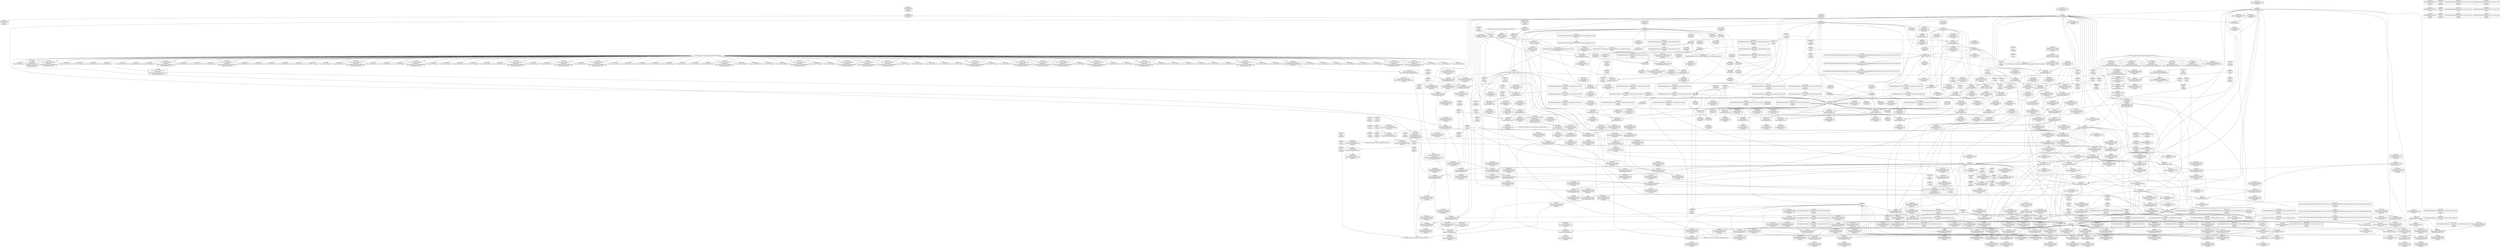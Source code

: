 digraph {
	CE0x5024c40 [shape=record,shape=Mrecord,label="{CE0x5024c40|i32_78|*Constant*|*SummSource*}"]
	CE0x4fd7ea0 [shape=record,shape=Mrecord,label="{CE0x4fd7ea0|current_sid:land.lhs.true2|*SummSink*}"]
	CE0x5006670 [shape=record,shape=Mrecord,label="{CE0x5006670|i32_(i32,_i32,_i16,_i32,_%struct.common_audit_data*)*_bitcast_(i32_(i32,_i32,_i16,_i32,_%struct.common_audit_data.495*)*_avc_has_perm_to_i32_(i32,_i32,_i16,_i32,_%struct.common_audit_data*)*)|*Constant*|*SummSource*}"]
	CE0x5006060 [shape=record,shape=Mrecord,label="{CE0x5006060|i32_(i32,_i32,_i16,_i32,_%struct.common_audit_data*)*_bitcast_(i32_(i32,_i32,_i16,_i32,_%struct.common_audit_data.495*)*_avc_has_perm_to_i32_(i32,_i32,_i16,_i32,_%struct.common_audit_data*)*)|*Constant*}"]
	CE0x50365c0 [shape=record,shape=Mrecord,label="{CE0x50365c0|selinux_msg_queue_msgsnd:sid19|security/selinux/hooks.c,5260|*SummSource*}"]
	CE0x503e3c0 [shape=record,shape=Mrecord,label="{CE0x503e3c0|i64_4|*Constant*}"]
	CE0x5043f70 [shape=record,shape=Mrecord,label="{CE0x5043f70|current_sid:tmp19|security/selinux/hooks.c,218}"]
	CE0x503b970 [shape=record,shape=Mrecord,label="{CE0x503b970|current_sid:bb|*SummSink*}"]
	CE0x5044a50 [shape=record,shape=Mrecord,label="{CE0x5044a50|GLOBAL:lockdep_rcu_suspicious|*Constant*}"]
	CE0x4fc3cd0 [shape=record,shape=Mrecord,label="{CE0x4fc3cd0|80:_i32,_112:_i8*,_:_CRE_23,24_}"]
	CE0x50247f0 [shape=record,shape=Mrecord,label="{CE0x50247f0|_ret_%struct.task_struct*_%tmp4,_!dbg_!27714|./arch/x86/include/asm/current.h,14|*SummSink*}"]
	CE0x50212d0 [shape=record,shape=Mrecord,label="{CE0x50212d0|selinux_msg_queue_msgsnd:tobool11|security/selinux/hooks.c,5254|*SummSink*}"]
	CE0x4fd57d0 [shape=record,shape=Mrecord,label="{CE0x4fd57d0|i64_2|*Constant*}"]
	CE0x50013f0 [shape=record,shape=Mrecord,label="{CE0x50013f0|selinux_msg_queue_msgsnd:type|security/selinux/hooks.c,5248|*SummSource*}"]
	CE0x4fd6310 [shape=record,shape=Mrecord,label="{CE0x4fd6310|get_current:tmp2|*SummSink*}"]
	CE0x503e350 [shape=record,shape=Mrecord,label="{CE0x503e350|current_sid:tmp9|security/selinux/hooks.c,218|*SummSink*}"]
	CE0x5007d20 [shape=record,shape=Mrecord,label="{CE0x5007d20|avc_has_perm:tclass|Function::avc_has_perm&Arg::tclass::|*SummSource*}"]
	CE0x4fbbdc0 [shape=record,shape=Mrecord,label="{CE0x4fbbdc0|get_current:tmp1|*SummSink*}"]
	CE0x4fde4a0 [shape=record,shape=Mrecord,label="{CE0x4fde4a0|80:_i32,_112:_i8*,_:_CRE_9,10_}"]
	CE0x4fafc30 [shape=record,shape=Mrecord,label="{CE0x4fafc30|i32_0|*Constant*}"]
	CE0x5037290 [shape=record,shape=Mrecord,label="{CE0x5037290|selinux_msg_queue_msgsnd:call20|security/selinux/hooks.c,5260|*SummSource*}"]
	CE0x5032a30 [shape=record,shape=Mrecord,label="{CE0x5032a30|selinux_msg_queue_msgsnd:tmp31|security/selinux/hooks.c,5258|*SummSink*}"]
	CE0x5022a70 [shape=record,shape=Mrecord,label="{CE0x5022a70|selinux_msg_queue_msgsnd:sid9|security/selinux/hooks.c,5252|*SummSource*}"]
	CE0x4fc2640 [shape=record,shape=Mrecord,label="{CE0x4fc2640|selinux_msg_queue_msgsnd:tmp33|security/selinux/hooks.c,5260}"]
	CE0x4fe30d0 [shape=record,shape=Mrecord,label="{CE0x4fe30d0|current_sid:tmp1}"]
	CE0x4fdd9f0 [shape=record,shape=Mrecord,label="{CE0x4fdd9f0|current_sid:tmp12|security/selinux/hooks.c,218|*SummSource*}"]
	CE0x5022390 [shape=record,shape=Mrecord,label="{CE0x5022390|selinux_msg_queue_msgsnd:ipc_id|security/selinux/hooks.c,5249|*SummSource*}"]
	CE0x4fbcf90 [shape=record,shape=Mrecord,label="{CE0x4fbcf90|get_current:tmp1|*SummSource*}"]
	CE0x5000ce0 [shape=record,shape=Mrecord,label="{CE0x5000ce0|selinux_msg_queue_msgsnd:tmp19|security/selinux/hooks.c,5246|*SummSource*}"]
	CE0x501dd10 [shape=record,shape=Mrecord,label="{CE0x501dd10|current_sid:tmp3|*SummSource*}"]
	CE0x6e66100 [shape=record,shape=Mrecord,label="{CE0x6e66100|80:_i32,_112:_i8*,_:_CRE_44,45_}"]
	CE0x503c1e0 [shape=record,shape=Mrecord,label="{CE0x503c1e0|current_sid:tmp2}"]
	CE0x5024750 [shape=record,shape=Mrecord,label="{CE0x5024750|_ret_%struct.task_struct*_%tmp4,_!dbg_!27714|./arch/x86/include/asm/current.h,14}"]
	CE0x4fbe110 [shape=record,shape=Mrecord,label="{CE0x4fbe110|_call_void_lockdep_rcu_suspicious(i8*_getelementptr_inbounds_(_25_x_i8_,_25_x_i8_*_.str3,_i32_0,_i32_0),_i32_218,_i8*_getelementptr_inbounds_(_45_x_i8_,_45_x_i8_*_.str12,_i32_0,_i32_0))_#10,_!dbg_!27727|security/selinux/hooks.c,218|*SummSource*}"]
	CE0x502b8d0 [shape=record,shape=Mrecord,label="{CE0x502b8d0|get_current:bb}"]
	CE0x4fbb670 [shape=record,shape=Mrecord,label="{CE0x4fbb670|80:_i32,_112:_i8*,_:_CRE_96,100_|*MultipleSource*|Function::selinux_msg_queue_msgsnd&Arg::msq::|security/selinux/hooks.c,5231}"]
	CE0x5025c50 [shape=record,shape=Mrecord,label="{CE0x5025c50|current_sid:security|security/selinux/hooks.c,218|*SummSink*}"]
	CE0x4faa500 [shape=record,shape=Mrecord,label="{CE0x4faa500|80:_i32,_112:_i8*,_:_CRE_14,15_}"]
	CE0x5043820 [shape=record,shape=Mrecord,label="{CE0x5043820|current_sid:tmp17|security/selinux/hooks.c,218|*SummSource*}"]
	CE0x4fbebc0 [shape=record,shape=Mrecord,label="{CE0x4fbebc0|80:_i32,_112:_i8*,_:_CRE_71,72_}"]
	CE0x4fac8e0 [shape=record,shape=Mrecord,label="{CE0x4fac8e0|80:_i32,_112:_i8*,_:_CRE_8,9_}"]
	CE0x4ff6ac0 [shape=record,shape=Mrecord,label="{CE0x4ff6ac0|selinux_msg_queue_msgsnd:tmp25|security/selinux/hooks.c,5254|*SummSource*}"]
	CE0x4fbd490 [shape=record,shape=Mrecord,label="{CE0x4fbd490|current_sid:tmp16|security/selinux/hooks.c,218}"]
	CE0x4fc6930 [shape=record,shape=Mrecord,label="{CE0x4fc6930|_call_void_mcount()_#3|*SummSink*}"]
	CE0x4ffd6d0 [shape=record,shape=Mrecord,label="{CE0x4ffd6d0|selinux_msg_queue_msgsnd:tmp14|security/selinux/hooks.c,5244|*SummSink*}"]
	CE0x4fd2ff0 [shape=record,shape=Mrecord,label="{CE0x4fd2ff0|80:_i32,_112:_i8*,_:_CRE_184,192_|*MultipleSource*|Function::selinux_msg_queue_msgsnd&Arg::msq::|security/selinux/hooks.c,5231}"]
	CE0x4ff9f40 [shape=record,shape=Mrecord,label="{CE0x4ff9f40|selinux_msg_queue_msgsnd:tmp23|security/selinux/hooks.c,5254|*SummSource*}"]
	CE0x4fb8120 [shape=record,shape=Mrecord,label="{CE0x4fb8120|selinux_msg_queue_msgsnd:tmp10|security/selinux/hooks.c,5237|*SummSource*}"]
	CE0x4ffa2c0 [shape=record,shape=Mrecord,label="{CE0x4ffa2c0|selinux_msg_queue_msgsnd:tmp24|security/selinux/hooks.c,5254}"]
	CE0x4fbe180 [shape=record,shape=Mrecord,label="{CE0x4fbe180|_call_void_lockdep_rcu_suspicious(i8*_getelementptr_inbounds_(_25_x_i8_,_25_x_i8_*_.str3,_i32_0,_i32_0),_i32_218,_i8*_getelementptr_inbounds_(_45_x_i8_,_45_x_i8_*_.str12,_i32_0,_i32_0))_#10,_!dbg_!27727|security/selinux/hooks.c,218|*SummSink*}"]
	CE0x4fbea90 [shape=record,shape=Mrecord,label="{CE0x4fbea90|80:_i32,_112:_i8*,_:_CRE_70,71_}"]
	CE0x5031790 [shape=record,shape=Mrecord,label="{CE0x5031790|i64_11|*Constant*|*SummSource*}"]
	CE0x50265b0 [shape=record,shape=Mrecord,label="{CE0x50265b0|current_sid:tmp23|security/selinux/hooks.c,218|*SummSource*}"]
	CE0x4fce580 [shape=record,shape=Mrecord,label="{CE0x4fce580|selinux_msg_queue_msgsnd:rc.0|*SummSource*}"]
	CE0x4fbc9b0 [shape=record,shape=Mrecord,label="{CE0x4fbc9b0|selinux_msg_queue_msgsnd:entry|*SummSink*}"]
	CE0x4fde2e0 [shape=record,shape=Mrecord,label="{CE0x4fde2e0|selinux_msg_queue_msgsnd:tmp9|security/selinux/hooks.c,5237}"]
	CE0x503cd70 [shape=record,shape=Mrecord,label="{CE0x503cd70|current_sid:tmp5|security/selinux/hooks.c,218|*SummSource*}"]
	CE0x4fc6810 [shape=record,shape=Mrecord,label="{CE0x4fc6810|80:_i32,_112:_i8*,_:_CRE_3,4_}"]
	CE0x4ffe9f0 [shape=record,shape=Mrecord,label="{CE0x4ffe9f0|selinux_msg_queue_msgsnd:tmp35|security/selinux/hooks.c,5260}"]
	CE0x4fb1a30 [shape=record,shape=Mrecord,label="{CE0x4fb1a30|selinux_msg_queue_msgsnd:security1|security/selinux/hooks.c,5232}"]
	CE0x5022820 [shape=record,shape=Mrecord,label="{CE0x5022820|selinux_msg_queue_msgsnd:sid9|security/selinux/hooks.c,5252}"]
	CE0x4fd5620 [shape=record,shape=Mrecord,label="{CE0x4fd5620|80:_i32,_112:_i8*,_:_CRE_26,27_}"]
	CE0x4fb5450 [shape=record,shape=Mrecord,label="{CE0x4fb5450|selinux_msg_queue_msgsnd:if.then6|*SummSink*}"]
	CE0x5023130 [shape=record,shape=Mrecord,label="{CE0x5023130|current_sid:tmp20|security/selinux/hooks.c,218}"]
	CE0x4fb2570 [shape=record,shape=Mrecord,label="{CE0x4fb2570|80:_i32,_112:_i8*,_:_CRE_32,33_}"]
	CE0x4fd3b80 [shape=record,shape=Mrecord,label="{CE0x4fd3b80|80:_i32,_112:_i8*,_:_CRE_64,65_}"]
	CE0x5025fa0 [shape=record,shape=Mrecord,label="{CE0x5025fa0|current_sid:tmp22|security/selinux/hooks.c,218}"]
	CE0x4fd2080 [shape=record,shape=Mrecord,label="{CE0x4fd2080|i32_4|*Constant*}"]
	CE0x5043e40 [shape=record,shape=Mrecord,label="{CE0x5043e40|current_sid:tmp18|security/selinux/hooks.c,218|*SummSink*}"]
	CE0x4fac820 [shape=record,shape=Mrecord,label="{CE0x4fac820|80:_i32,_112:_i8*,_:_CRE_7,8_}"]
	CE0x4fcf910 [shape=record,shape=Mrecord,label="{CE0x4fcf910|40:_i8*,_:_CRE_0,8_|*MultipleSource*|security/selinux/hooks.c,5232|Function::selinux_msg_queue_msgsnd&Arg::msg::}"]
	CE0x5007d90 [shape=record,shape=Mrecord,label="{CE0x5007d90|avc_has_perm:tclass|Function::avc_has_perm&Arg::tclass::|*SummSink*}"]
	CE0x4fd0620 [shape=record,shape=Mrecord,label="{CE0x4fd0620|80:_i32,_112:_i8*,_:_CRE_92,96_|*MultipleSource*|Function::selinux_msg_queue_msgsnd&Arg::msq::|security/selinux/hooks.c,5231}"]
	CE0x4faa410 [shape=record,shape=Mrecord,label="{CE0x4faa410|80:_i32,_112:_i8*,_:_CRE_13,14_}"]
	CE0x4fd9110 [shape=record,shape=Mrecord,label="{CE0x4fd9110|i64*_getelementptr_inbounds_(_11_x_i64_,_11_x_i64_*___llvm_gcov_ctr125,_i64_0,_i64_6)|*Constant*|*SummSource*}"]
	CE0x4ff4150 [shape=record,shape=Mrecord,label="{CE0x4ff4150|i64_4|*Constant*|*SummSource*}"]
	CE0x4fb4ca0 [shape=record,shape=Mrecord,label="{CE0x4fb4ca0|80:_i32,_112:_i8*,_:_CRE_34,35_}"]
	CE0x4fd6a70 [shape=record,shape=Mrecord,label="{CE0x4fd6a70|selinux_msg_queue_msgsnd:sid3|security/selinux/hooks.c,5242|*SummSource*}"]
	CE0x4fd4440 [shape=record,shape=Mrecord,label="{CE0x4fd4440|selinux_msg_queue_msgsnd:tmp6|security/selinux/hooks.c,5237}"]
	CE0x503d040 [shape=record,shape=Mrecord,label="{CE0x503d040|current_sid:tmp6|security/selinux/hooks.c,218|*SummSource*}"]
	CE0x4fd5970 [shape=record,shape=Mrecord,label="{CE0x4fd5970|current_sid:tmp4|security/selinux/hooks.c,218}"]
	CE0x4fb3c40 [shape=record,shape=Mrecord,label="{CE0x4fb3c40|selinux_msg_queue_msgsnd:tmp7|security/selinux/hooks.c,5237|*SummSource*}"]
	CE0x4fbab80 [shape=record,shape=Mrecord,label="{CE0x4fbab80|80:_i32,_112:_i8*,_:_CRE_144,152_|*MultipleSource*|Function::selinux_msg_queue_msgsnd&Arg::msq::|security/selinux/hooks.c,5231}"]
	CE0x4ffdc30 [shape=record,shape=Mrecord,label="{CE0x4ffdc30|selinux_msg_queue_msgsnd:tmp15|security/selinux/hooks.c,5244|*SummSink*}"]
	CE0x6ce9e10 [shape=record,shape=Mrecord,label="{CE0x6ce9e10|COLLAPSED:_GCMRE___llvm_gcov_ctr308_internal_global_15_x_i64_zeroinitializer:_elem_0:default:}"]
	CE0x6e65fd0 [shape=record,shape=Mrecord,label="{CE0x6e65fd0|80:_i32,_112:_i8*,_:_CRE_43,44_}"]
	CE0x4ff86b0 [shape=record,shape=Mrecord,label="{CE0x4ff86b0|selinux_msg_queue_msgsnd:sid13|security/selinux/hooks.c,5256|*SummSink*}"]
	CE0x4fe57a0 [shape=record,shape=Mrecord,label="{CE0x4fe57a0|selinux_msg_queue_msgsnd:tmp11|security/selinux/hooks.c,5242|*SummSink*}"]
	CE0x4fff6b0 [shape=record,shape=Mrecord,label="{CE0x4fff6b0|selinux_msg_queue_msgsnd:tmp17|security/selinux/hooks.c,5245|*SummSink*}"]
	"CONST[source:1(input),value:2(dynamic)][purpose:{object}][SrcIdx:0]"
	CE0x503cde0 [shape=record,shape=Mrecord,label="{CE0x503cde0|current_sid:tmp5|security/selinux/hooks.c,218|*SummSink*}"]
	CE0x4fbb840 [shape=record,shape=Mrecord,label="{CE0x4fbb840|80:_i32,_112:_i8*,_:_CRE_100,102_|*MultipleSource*|Function::selinux_msg_queue_msgsnd&Arg::msq::|security/selinux/hooks.c,5231}"]
	CE0x4fcff40 [shape=record,shape=Mrecord,label="{CE0x4fcff40|80:_i32,_112:_i8*,_:_CRE_38,39_}"]
	CE0x5020850 [shape=record,shape=Mrecord,label="{CE0x5020850|_ret_i32_%retval.0,_!dbg_!27728|security/selinux/avc.c,775}"]
	CE0x6e65ea0 [shape=record,shape=Mrecord,label="{CE0x6e65ea0|80:_i32,_112:_i8*,_:_CRE_45,46_}"]
	CE0x4fcf4a0 [shape=record,shape=Mrecord,label="{CE0x4fcf4a0|selinux_msg_queue_msgsnd:security|security/selinux/hooks.c,5231|*SummSource*}"]
	CE0x4ff90e0 [shape=record,shape=Mrecord,label="{CE0x4ff90e0|i64_7|*Constant*|*SummSink*}"]
	CE0x503c250 [shape=record,shape=Mrecord,label="{CE0x503c250|current_sid:tmp2|*SummSource*}"]
	"CONST[source:0(mediator),value:2(dynamic)][purpose:{subject}][SrcIdx:3]"
	CE0x4fff4f0 [shape=record,shape=Mrecord,label="{CE0x4fff4f0|selinux_msg_queue_msgsnd:tmp17|security/selinux/hooks.c,5245|*SummSource*}"]
	CE0x5007cb0 [shape=record,shape=Mrecord,label="{CE0x5007cb0|avc_has_perm:tclass|Function::avc_has_perm&Arg::tclass::}"]
	CE0x4ff4220 [shape=record,shape=Mrecord,label="{CE0x4ff4220|i64_4|*Constant*|*SummSink*}"]
	CE0x64bee20 [shape=record,shape=Mrecord,label="{CE0x64bee20|selinux_msg_queue_msgsnd:if.end15|*SummSource*}"]
	CE0x5038780 [shape=record,shape=Mrecord,label="{CE0x5038780|i64*_getelementptr_inbounds_(_15_x_i64_,_15_x_i64_*___llvm_gcov_ctr308,_i64_0,_i64_13)|*Constant*|*SummSink*}"]
	CE0x5038550 [shape=record,shape=Mrecord,label="{CE0x5038550|selinux_msg_queue_msgsnd:tmp37|security/selinux/hooks.c,5263|*SummSource*}"]
	CE0x4fa6000 [shape=record,shape=Mrecord,label="{CE0x4fa6000|80:_i32,_112:_i8*,_:_CRE_41,42_}"]
	CE0x501e540 [shape=record,shape=Mrecord,label="{CE0x501e540|current_sid:tmp7|security/selinux/hooks.c,218|*SummSink*}"]
	CE0x5006fa0 [shape=record,shape=Mrecord,label="{CE0x5006fa0|selinux_msg_queue_msgsnd:tmp20|security/selinux/hooks.c,5249|*SummSource*}"]
	CE0x4fbf4a0 [shape=record,shape=Mrecord,label="{CE0x4fbf4a0|selinux_msg_queue_msgsnd:ad|security/selinux/hooks.c, 5227}"]
	CE0x4fc6a70 [shape=record,shape=Mrecord,label="{CE0x4fc6a70|selinux_msg_queue_msgsnd:call|security/selinux/hooks.c,5228}"]
	CE0x4fbdc60 [shape=record,shape=Mrecord,label="{CE0x4fbdc60|i8_1|*Constant*|*SummSink*}"]
	CE0x4ff9b80 [shape=record,shape=Mrecord,label="{CE0x4ff9b80|selinux_msg_queue_msgsnd:tmp22|security/selinux/hooks.c,5254|*SummSource*}"]
	CE0x5036780 [shape=record,shape=Mrecord,label="{CE0x5036780|selinux_msg_queue_msgsnd:sid19|security/selinux/hooks.c,5260|*SummSink*}"]
	CE0x4ff7f50 [shape=record,shape=Mrecord,label="{CE0x4ff7f50|selinux_msg_queue_msgsnd:tmp27|security/selinux/hooks.c,5256|*SummSource*}"]
	CE0x4fc7920 [shape=record,shape=Mrecord,label="{CE0x4fc7920|i64_0|*Constant*|*SummSource*}"]
	CE0x4ff68b0 [shape=record,shape=Mrecord,label="{CE0x4ff68b0|selinux_msg_queue_msgsnd:tmp30|security/selinux/hooks.c,5258}"]
	CE0x501f000 [shape=record,shape=Mrecord,label="{CE0x501f000|current_sid:tmp15|security/selinux/hooks.c,218}"]
	CE0x4fb73f0 [shape=record,shape=Mrecord,label="{CE0x4fb73f0|40:_i8*,_:_CRE_32,40_|*MultipleSource*|security/selinux/hooks.c,5232|Function::selinux_msg_queue_msgsnd&Arg::msg::}"]
	CE0x5039ad0 [shape=record,shape=Mrecord,label="{CE0x5039ad0|selinux_msg_queue_msgsnd:retval.0|*SummSink*}"]
	CE0x5044fb0 [shape=record,shape=Mrecord,label="{CE0x5044fb0|i32_218|*Constant*}"]
	CE0x4fe4720 [shape=record,shape=Mrecord,label="{CE0x4fe4720|i1_true|*Constant*}"]
	CE0x50352d0 [shape=record,shape=Mrecord,label="{CE0x50352d0|selinux_msg_queue_msgsnd:sid18|security/selinux/hooks.c,5260|*SummSink*}"]
	CE0x4fcc970 [shape=record,shape=Mrecord,label="{CE0x4fcc970|selinux_msg_queue_msgsnd:call14|security/selinux/hooks.c,5256|*SummSink*}"]
	CE0x4fa5ed0 [shape=record,shape=Mrecord,label="{CE0x4fa5ed0|80:_i32,_112:_i8*,_:_CRE_40,41_}"]
	CE0x4fbca20 [shape=record,shape=Mrecord,label="{CE0x4fbca20|selinux_msg_queue_msgsnd:if.end15}"]
	CE0x5023c00 [shape=record,shape=Mrecord,label="{CE0x5023c00|current_sid:call4|security/selinux/hooks.c,218|*SummSink*}"]
	CE0x4fbd7e0 [shape=record,shape=Mrecord,label="{CE0x4fbd7e0|current_sid:tmp16|security/selinux/hooks.c,218|*SummSink*}"]
	CE0x4fd20f0 [shape=record,shape=Mrecord,label="{CE0x4fd20f0|i32_4|*Constant*|*SummSource*}"]
	CE0x4fdea40 [shape=record,shape=Mrecord,label="{CE0x4fdea40|selinux_msg_queue_msgsnd:q_perm|security/selinux/hooks.c,5231|*SummSink*}"]
	CE0x501eb50 [shape=record,shape=Mrecord,label="{CE0x501eb50|i64*_getelementptr_inbounds_(_11_x_i64_,_11_x_i64_*___llvm_gcov_ctr125,_i64_0,_i64_8)|*Constant*}"]
	CE0x5000ea0 [shape=record,shape=Mrecord,label="{CE0x5000ea0|selinux_msg_queue_msgsnd:tmp19|security/selinux/hooks.c,5246|*SummSink*}"]
	CE0x5034d30 [shape=record,shape=Mrecord,label="{CE0x5034d30|selinux_msg_queue_msgsnd:tmp34|security/selinux/hooks.c,5260|*SummSink*}"]
	CE0x5042c50 [shape=record,shape=Mrecord,label="{CE0x5042c50|i8*_getelementptr_inbounds_(_45_x_i8_,_45_x_i8_*_.str12,_i32_0,_i32_0)|*Constant*}"]
	CE0x5032400 [shape=record,shape=Mrecord,label="{CE0x5032400|selinux_msg_queue_msgsnd:tmp30|security/selinux/hooks.c,5258|*SummSink*}"]
	CE0x5042700 [shape=record,shape=Mrecord,label="{CE0x5042700|i32_218|*Constant*|*SummSink*}"]
	CE0x4fc4fa0 [shape=record,shape=Mrecord,label="{CE0x4fc4fa0|current_sid:tobool|security/selinux/hooks.c,218|*SummSink*}"]
	CE0x4fcd140 [shape=record,shape=Mrecord,label="{CE0x4fcd140|80:_i32,_112:_i8*,_:_CRE_46,47_}"]
	CE0x4fa6350 [shape=record,shape=Mrecord,label="{CE0x4fa6350|current_sid:do.body}"]
	CE0x5000310 [shape=record,shape=Mrecord,label="{CE0x5000310|selinux_msg_queue_msgsnd:tmp18|security/selinux/hooks.c,5246|*SummSink*}"]
	CE0x4fe3060 [shape=record,shape=Mrecord,label="{CE0x4fe3060|i64_1|*Constant*}"]
	CE0x4fcf2f0 [shape=record,shape=Mrecord,label="{CE0x4fcf2f0|selinux_msg_queue_msgsnd:security|security/selinux/hooks.c,5231|*SummSink*}"]
	CE0x4fbf360 [shape=record,shape=Mrecord,label="{CE0x4fbf360|selinux_msg_queue_msgsnd:tmp1|*SummSource*}"]
	CE0x4fb1c40 [shape=record,shape=Mrecord,label="{CE0x4fb1c40|selinux_msg_queue_msgsnd:tmp2|security/selinux/hooks.c,5231|*SummSource*}"]
	CE0x4fcf8a0 [shape=record,shape=Mrecord,label="{CE0x4fcf8a0|selinux_msg_queue_msgsnd:tmp4|*LoadInst*|security/selinux/hooks.c,5232}"]
	CE0x4fe3f60 [shape=record,shape=Mrecord,label="{CE0x4fe3f60|current_sid:tmp8|security/selinux/hooks.c,218|*SummSource*}"]
	CE0x4fb8410 [shape=record,shape=Mrecord,label="{CE0x4fb8410|80:_i32,_112:_i8*,_:_CRE_1,2_}"]
	CE0x4fe4250 [shape=record,shape=Mrecord,label="{CE0x4fe4250|get_current:tmp3|*SummSink*}"]
	CE0x4fffe10 [shape=record,shape=Mrecord,label="{CE0x4fffe10|i64*_getelementptr_inbounds_(_15_x_i64_,_15_x_i64_*___llvm_gcov_ctr308,_i64_0,_i64_6)|*Constant*|*SummSink*}"]
	CE0x4fd16d0 [shape=record,shape=Mrecord,label="{CE0x4fd16d0|selinux_msg_queue_msgsnd:q_perm|security/selinux/hooks.c,5231}"]
	CE0x4fc2c80 [shape=record,shape=Mrecord,label="{CE0x4fc2c80|%struct.qstr*_null|*Constant*}"]
	CE0x5024fa0 [shape=record,shape=Mrecord,label="{CE0x5024fa0|current_sid:cred|security/selinux/hooks.c,218|*SummSink*}"]
	CE0x5023a80 [shape=record,shape=Mrecord,label="{CE0x5023a80|current_sid:call4|security/selinux/hooks.c,218|*SummSource*}"]
	CE0x4fce090 [shape=record,shape=Mrecord,label="{CE0x4fce090|80:_i32,_112:_i8*,_:_CRE_0,1_}"]
	CE0x4fdc9b0 [shape=record,shape=Mrecord,label="{CE0x4fdc9b0|current_sid:tmp11|security/selinux/hooks.c,218|*SummSource*}"]
	CE0x4fdb890 [shape=record,shape=Mrecord,label="{CE0x4fdb890|current_sid:tmp13|security/selinux/hooks.c,218|*SummSource*}"]
	CE0x50232b0 [shape=record,shape=Mrecord,label="{CE0x50232b0|current_sid:tmp20|security/selinux/hooks.c,218|*SummSource*}"]
	CE0x4faead0 [shape=record,shape=Mrecord,label="{CE0x4faead0|selinux_msg_queue_msgsnd:tmp5|security/selinux/hooks.c,5232|*SummSource*}"]
	CE0x4fbc8b0 [shape=record,shape=Mrecord,label="{CE0x4fbc8b0|i32_1|*Constant*|*SummSink*}"]
	CE0x5031ef0 [shape=record,shape=Mrecord,label="{CE0x5031ef0|selinux_msg_queue_msgsnd:tmp29|security/selinux/hooks.c,5258|*SummSink*}"]
	CE0x5024d60 [shape=record,shape=Mrecord,label="{CE0x5024d60|current_sid:cred|security/selinux/hooks.c,218}"]
	CE0x5037840 [shape=record,shape=Mrecord,label="{CE0x5037840|i32_512|*Constant*|*SummSource*}"]
	CE0x4fbe3c0 [shape=record,shape=Mrecord,label="{CE0x4fbe3c0|%struct.qstr*_null|*Constant*|*SummSource*}"]
	CE0x50007f0 [shape=record,shape=Mrecord,label="{CE0x50007f0|selinux_msg_queue_msgsnd:tmp19|security/selinux/hooks.c,5246}"]
	CE0x50424e0 [shape=record,shape=Mrecord,label="{CE0x50424e0|i32_218|*Constant*|*SummSource*}"]
	CE0x4fcfa30 [shape=record,shape=Mrecord,label="{CE0x4fcfa30|selinux_msg_queue_msgsnd:tmp|*SummSource*}"]
	CE0x5044ca0 [shape=record,shape=Mrecord,label="{CE0x5044ca0|GLOBAL:lockdep_rcu_suspicious|*Constant*|*SummSource*}"]
	CE0x5037f60 [shape=record,shape=Mrecord,label="{CE0x5037f60|selinux_msg_queue_msgsnd:rc.1|*SummSource*}"]
	CE0x48a5030 [shape=record,shape=Mrecord,label="{CE0x48a5030|selinux_msg_queue_msgsnd:if.then12|*SummSink*}"]
	CE0x4fafb20 [shape=record,shape=Mrecord,label="{CE0x4fafb20|current_sid:call|security/selinux/hooks.c,218|*SummSink*}"]
	CE0x4ff4420 [shape=record,shape=Mrecord,label="{CE0x4ff4420|selinux_msg_queue_msgsnd:tmp12|security/selinux/hooks.c,5244|*SummSource*}"]
	CE0x4ff94d0 [shape=record,shape=Mrecord,label="{CE0x4ff94d0|i64_8|*Constant*|*SummSource*}"]
	CE0x4fd38b0 [shape=record,shape=Mrecord,label="{CE0x4fd38b0|i32_10|*Constant*|*SummSource*}"]
	CE0x50386d0 [shape=record,shape=Mrecord,label="{CE0x50386d0|i64*_getelementptr_inbounds_(_15_x_i64_,_15_x_i64_*___llvm_gcov_ctr308,_i64_0,_i64_13)|*Constant*|*SummSource*}"]
	CE0x50387f0 [shape=record,shape=Mrecord,label="{CE0x50387f0|selinux_msg_queue_msgsnd:tmp37|security/selinux/hooks.c,5263|*SummSink*}"]
	CE0x4fcf640 [shape=record,shape=Mrecord,label="{CE0x4fcf640|selinux_msg_queue_msgsnd:security1|security/selinux/hooks.c,5232|*SummSink*}"]
	CE0x503e430 [shape=record,shape=Mrecord,label="{CE0x503e430|current_sid:tmp9|security/selinux/hooks.c,218}"]
	CE0x4fbf070 [shape=record,shape=Mrecord,label="{CE0x4fbf070|i64_1|*Constant*|*SummSink*}"]
	CE0x4fb75b0 [shape=record,shape=Mrecord,label="{CE0x4fb75b0|selinux_msg_queue_msgsnd:tmp3|security/selinux/hooks.c,5231|*SummSource*}"]
	CE0x5043260 [shape=record,shape=Mrecord,label="{CE0x5043260|i64*_getelementptr_inbounds_(_11_x_i64_,_11_x_i64_*___llvm_gcov_ctr125,_i64_0,_i64_9)|*Constant*|*SummSource*}"]
	CE0x501fdb0 [shape=record,shape=Mrecord,label="{CE0x501fdb0|avc_has_perm:entry|*SummSink*}"]
	CE0x4ffbe30 [shape=record,shape=Mrecord,label="{CE0x4ffbe30|selinux_msg_queue_msgsnd:call5|security/selinux/hooks.c,5242}"]
	CE0x4fd4130 [shape=record,shape=Mrecord,label="{CE0x4fd4130|selinux_msg_queue_msgsnd:sid2|security/selinux/hooks.c,5237|*SummSink*}"]
	CE0x4fcdfb0 [shape=record,shape=Mrecord,label="{CE0x4fcdfb0|i32_0|*Constant*|*SummSource*}"]
	CE0x4fd5840 [shape=record,shape=Mrecord,label="{CE0x4fd5840|i64_3|*Constant*}"]
	CE0x5026730 [shape=record,shape=Mrecord,label="{CE0x5026730|current_sid:tmp23|security/selinux/hooks.c,218|*SummSink*}"]
	CE0x4fb7180 [shape=record,shape=Mrecord,label="{CE0x4fb7180|40:_i8*,_:_CRE_24,32_|*MultipleSource*|security/selinux/hooks.c,5232|Function::selinux_msg_queue_msgsnd&Arg::msg::}"]
	CE0x5042dc0 [shape=record,shape=Mrecord,label="{CE0x5042dc0|i8*_getelementptr_inbounds_(_45_x_i8_,_45_x_i8_*_.str12,_i32_0,_i32_0)|*Constant*|*SummSink*}"]
	CE0x4fb06b0 [shape=record,shape=Mrecord,label="{CE0x4fb06b0|80:_i32,_112:_i8*,_:_CRE_30,31_}"]
	CE0x503b580 [shape=record,shape=Mrecord,label="{CE0x503b580|_ret_i32_%retval.0,_!dbg_!27765|security/selinux/hooks.c,5264}"]
	CE0x4ffa730 [shape=record,shape=Mrecord,label="{CE0x4ffa730|selinux_msg_queue_msgsnd:tmp24|security/selinux/hooks.c,5254|*SummSink*}"]
	CE0x4fbad30 [shape=record,shape=Mrecord,label="{CE0x4fbad30|80:_i32,_112:_i8*,_:_CRE_152,160_|*MultipleSource*|Function::selinux_msg_queue_msgsnd&Arg::msq::|security/selinux/hooks.c,5231}"]
	CE0x5005850 [shape=record,shape=Mrecord,label="{CE0x5005850|selinux_msg_queue_msgsnd:tmp21|security/selinux/hooks.c,5252}"]
	CE0x4fc9890 [shape=record,shape=Mrecord,label="{CE0x4fc9890|80:_i32,_112:_i8*,_:_CRE_56,57_}"]
	CE0x4fcbe20 [shape=record,shape=Mrecord,label="{CE0x4fcbe20|i32_3|*Constant*|*SummSource*}"]
	CE0x5037a00 [shape=record,shape=Mrecord,label="{CE0x5037a00|i32_512|*Constant*|*SummSink*}"]
	CE0x4fbe0a0 [shape=record,shape=Mrecord,label="{CE0x4fbe0a0|_call_void_lockdep_rcu_suspicious(i8*_getelementptr_inbounds_(_25_x_i8_,_25_x_i8_*_.str3,_i32_0,_i32_0),_i32_218,_i8*_getelementptr_inbounds_(_45_x_i8_,_45_x_i8_*_.str12,_i32_0,_i32_0))_#10,_!dbg_!27727|security/selinux/hooks.c,218}"]
	CE0x4fbe830 [shape=record,shape=Mrecord,label="{CE0x4fbe830|80:_i32,_112:_i8*,_:_CRE_68,69_}"]
	CE0x4fbf0e0 [shape=record,shape=Mrecord,label="{CE0x4fbf0e0|i64_1|*Constant*|*SummSource*}"]
	CE0x5007a40 [shape=record,shape=Mrecord,label="{CE0x5007a40|i16_27|*Constant*|*SummSink*}"]
	CE0x4fc6220 [shape=record,shape=Mrecord,label="{CE0x4fc6220|get_current:tmp|*SummSource*}"]
	CE0x4fbbb80 [shape=record,shape=Mrecord,label="{CE0x4fbbb80|80:_i32,_112:_i8*,_:_CRE_112,120_|*MultipleSource*|Function::selinux_msg_queue_msgsnd&Arg::msq::|security/selinux/hooks.c,5231}"]
	CE0x4fc6310 [shape=record,shape=Mrecord,label="{CE0x4fc6310|_call_void_mcount()_#3}"]
	CE0x4fb7c50 [shape=record,shape=Mrecord,label="{CE0x4fb7c50|selinux_msg_queue_msgsnd:msg|Function::selinux_msg_queue_msgsnd&Arg::msg::|*SummSink*}"]
	CE0x5024ed0 [shape=record,shape=Mrecord,label="{CE0x5024ed0|current_sid:cred|security/selinux/hooks.c,218|*SummSource*}"]
	CE0x4fc5800 [shape=record,shape=Mrecord,label="{CE0x4fc5800|_call_void_mcount()_#3|*SummSink*}"]
	CE0x4fbc690 [shape=record,shape=Mrecord,label="{CE0x4fbc690|i64*_getelementptr_inbounds_(_2_x_i64_,_2_x_i64_*___llvm_gcov_ctr98,_i64_0,_i64_1)|*Constant*}"]
	CE0x4fcba00 [shape=record,shape=Mrecord,label="{CE0x4fcba00|selinux_msg_queue_msgsnd:if.then17|*SummSource*}"]
	CE0x4fd4790 [shape=record,shape=Mrecord,label="{CE0x4fd4790|i64_0|*Constant*}"]
	CE0x50350a0 [shape=record,shape=Mrecord,label="{CE0x50350a0|selinux_msg_queue_msgsnd:sid18|security/selinux/hooks.c,5260}"]
	CE0x502ad70 [shape=record,shape=Mrecord,label="{CE0x502ad70|current_sid:tmp21|security/selinux/hooks.c,218|*SummSink*}"]
	CE0x4fcd480 [shape=record,shape=Mrecord,label="{CE0x4fcd480|80:_i32,_112:_i8*,_:_CRE_15,16_}"]
	CE0x638d9b0 [shape=record,shape=Mrecord,label="{CE0x638d9b0|selinux_msg_queue_msgsnd:if.then12}"]
	CE0x4ffd260 [shape=record,shape=Mrecord,label="{CE0x4ffd260|selinux_msg_queue_msgsnd:tmp14|security/selinux/hooks.c,5244}"]
	CE0x4fbb4e0 [shape=record,shape=Mrecord,label="{CE0x4fbb4e0|i64_1|*Constant*}"]
	CE0x5025560 [shape=record,shape=Mrecord,label="{CE0x5025560|i32_22|*Constant*}"]
	CE0x4fb10a0 [shape=record,shape=Mrecord,label="{CE0x4fb10a0|GLOBAL:current_sid|*Constant*|*SummSource*}"]
	CE0x4fa6800 [shape=record,shape=Mrecord,label="{CE0x4fa6800|_ret_i32_%tmp24,_!dbg_!27742|security/selinux/hooks.c,220}"]
	CE0x5007600 [shape=record,shape=Mrecord,label="{CE0x5007600|avc_has_perm:tsid|Function::avc_has_perm&Arg::tsid::|*SummSink*}"]
	CE0x4fb9060 [shape=record,shape=Mrecord,label="{CE0x4fb9060|selinux_msg_queue_msgsnd:sid4|security/selinux/hooks.c,5243|*SummSink*}"]
	CE0x4ffd850 [shape=record,shape=Mrecord,label="{CE0x4ffd850|selinux_msg_queue_msgsnd:tmp15|security/selinux/hooks.c,5244}"]
	CE0x4fe0950 [shape=record,shape=Mrecord,label="{CE0x4fe0950|GLOBAL:current_sid.__warned|Global_var:current_sid.__warned|*SummSource*}"]
	CE0x5007bb0 [shape=record,shape=Mrecord,label="{CE0x5007bb0|i32_32|*Constant*}"]
	CE0x4fb8970 [shape=record,shape=Mrecord,label="{CE0x4fb8970|selinux_msg_queue_msgsnd:return}"]
	CE0x4fe3da0 [shape=record,shape=Mrecord,label="{CE0x4fe3da0|0:_i8,_:_GCMR_current_sid.__warned_internal_global_i8_0,_section_.data.unlikely_,_align_1:_elem_0:default:}"]
	CE0x4fb7110 [shape=record,shape=Mrecord,label="{CE0x4fb7110|40:_i8*,_:_CRE_16,24_|*MultipleSource*|security/selinux/hooks.c,5232|Function::selinux_msg_queue_msgsnd&Arg::msg::}"]
	CE0x4fbbed0 [shape=record,shape=Mrecord,label="{CE0x4fbbed0|80:_i32,_112:_i8*,_:_CRE_59,60_}"]
	CE0x4fcbcd0 [shape=record,shape=Mrecord,label="{CE0x4fcbcd0|selinux_msg_queue_msgsnd:tmp6|security/selinux/hooks.c,5237|*SummSink*}"]
	CE0x4fd2e10 [shape=record,shape=Mrecord,label="{CE0x4fd2e10|80:_i32,_112:_i8*,_:_CRE_176,184_|*MultipleSource*|Function::selinux_msg_queue_msgsnd&Arg::msq::|security/selinux/hooks.c,5231}"]
	CE0x4ffbea0 [shape=record,shape=Mrecord,label="{CE0x4ffbea0|selinux_msg_queue_msgsnd:call5|security/selinux/hooks.c,5242|*SummSource*}"]
	CE0x50347a0 [shape=record,shape=Mrecord,label="{CE0x50347a0|selinux_msg_queue_msgsnd:tmp34|security/selinux/hooks.c,5260|*SummSource*}"]
	CE0x502c480 [shape=record,shape=Mrecord,label="{CE0x502c480|get_current:bb|*SummSource*}"]
	CE0x4fbe960 [shape=record,shape=Mrecord,label="{CE0x4fbe960|80:_i32,_112:_i8*,_:_CRE_69,70_}"]
	CE0x50074d0 [shape=record,shape=Mrecord,label="{CE0x50074d0|avc_has_perm:tsid|Function::avc_has_perm&Arg::tsid::|*SummSource*}"]
	CE0x4fc9af0 [shape=record,shape=Mrecord,label="{CE0x4fc9af0|80:_i32,_112:_i8*,_:_CRE_53,54_}"]
	CE0x4fc9750 [shape=record,shape=Mrecord,label="{CE0x4fc9750|selinux_msg_queue_msgsnd:if.then|*SummSource*}"]
	CE0x4fab0d0 [shape=record,shape=Mrecord,label="{CE0x4fab0d0|selinux_msg_queue_msgsnd:if.then|*SummSink*}"]
	"CONST[source:0(mediator),value:2(dynamic)][purpose:{object}]"
	CE0x4fd0240 [shape=record,shape=Mrecord,label="{CE0x4fd0240|80:_i32,_112:_i8*,_:_CRE_84,88_|*MultipleSource*|Function::selinux_msg_queue_msgsnd&Arg::msq::|security/selinux/hooks.c,5231}"]
	CE0x5000b10 [shape=record,shape=Mrecord,label="{CE0x5000b10|selinux_msg_queue_msgsnd:tmp16|security/selinux/hooks.c,5245|*SummSource*}"]
	CE0x4fbaa40 [shape=record,shape=Mrecord,label="{CE0x4fbaa40|selinux_msg_queue_msgsnd:if.end|*SummSource*}"]
	CE0x503b5f0 [shape=record,shape=Mrecord,label="{CE0x503b5f0|_ret_i32_%retval.0,_!dbg_!27765|security/selinux/hooks.c,5264|*SummSource*}"]
	CE0x50208c0 [shape=record,shape=Mrecord,label="{CE0x50208c0|avc_has_perm:requested|Function::avc_has_perm&Arg::requested::}"]
	CE0x6f27900 [shape=record,shape=Mrecord,label="{CE0x6f27900|i64*_getelementptr_inbounds_(_15_x_i64_,_15_x_i64_*___llvm_gcov_ctr308,_i64_0,_i64_0)|*Constant*|*SummSource*}"]
	CE0x5023fd0 [shape=record,shape=Mrecord,label="{CE0x5023fd0|GLOBAL:get_current|*Constant*|*SummSource*}"]
	CE0x4ff6570 [shape=record,shape=Mrecord,label="{CE0x4ff6570|i64_10|*Constant*|*SummSource*}"]
	CE0x4fd75c0 [shape=record,shape=Mrecord,label="{CE0x4fd75c0|i64*_getelementptr_inbounds_(_11_x_i64_,_11_x_i64_*___llvm_gcov_ctr125,_i64_0,_i64_0)|*Constant*}"]
	CE0x50433f0 [shape=record,shape=Mrecord,label="{CE0x50433f0|i64*_getelementptr_inbounds_(_11_x_i64_,_11_x_i64_*___llvm_gcov_ctr125,_i64_0,_i64_9)|*Constant*|*SummSink*}"]
	CE0x5020f30 [shape=record,shape=Mrecord,label="{CE0x5020f30|_ret_i32_%retval.0,_!dbg_!27728|security/selinux/avc.c,775|*SummSource*}"]
	CE0x4fb8db0 [shape=record,shape=Mrecord,label="{CE0x4fb8db0|selinux_msg_queue_msgsnd:sid4|security/selinux/hooks.c,5243}"]
	CE0x503a0d0 [shape=record,shape=Mrecord,label="{CE0x503a0d0|i64*_getelementptr_inbounds_(_15_x_i64_,_15_x_i64_*___llvm_gcov_ctr308,_i64_0,_i64_14)|*Constant*}"]
	CE0x4ff5d30 [shape=record,shape=Mrecord,label="{CE0x4ff5d30|selinux_msg_queue_msgsnd:tobool16|security/selinux/hooks.c,5258|*SummSink*}"]
	CE0x5036900 [shape=record,shape=Mrecord,label="{CE0x5036900|selinux_msg_queue_msgsnd:tmp36|security/selinux/hooks.c,5260}"]
	CE0x4ffda70 [shape=record,shape=Mrecord,label="{CE0x4ffda70|selinux_msg_queue_msgsnd:tmp15|security/selinux/hooks.c,5244|*SummSource*}"]
	CE0x4ff9a80 [shape=record,shape=Mrecord,label="{CE0x4ff9a80|selinux_msg_queue_msgsnd:tmp22|security/selinux/hooks.c,5254}"]
	CE0x4fbb0f0 [shape=record,shape=Mrecord,label="{CE0x4fbb0f0|80:_i32,_112:_i8*,_:_CRE_168,172_|*MultipleSource*|Function::selinux_msg_queue_msgsnd&Arg::msq::|security/selinux/hooks.c,5231}"]
	CE0x5020bf0 [shape=record,shape=Mrecord,label="{CE0x5020bf0|avc_has_perm:auditdata|Function::avc_has_perm&Arg::auditdata::}"]
	CE0x4fcbf50 [shape=record,shape=Mrecord,label="{CE0x4fcbf50|i32_3|*Constant*|*SummSink*}"]
	CE0x503a230 [shape=record,shape=Mrecord,label="{CE0x503a230|selinux_msg_queue_msgsnd:tmp39|security/selinux/hooks.c,5264|*SummSource*}"]
	CE0x4fe45f0 [shape=record,shape=Mrecord,label="{CE0x4fe45f0|current_sid:tmp14|security/selinux/hooks.c,218|*SummSink*}"]
	CE0x4fd2160 [shape=record,shape=Mrecord,label="{CE0x4fd2160|i32_4|*Constant*|*SummSink*}"]
	"CONST[source:0(mediator),value:0(static)][purpose:{operation}]"
	CE0x5044de0 [shape=record,shape=Mrecord,label="{CE0x5044de0|i8*_getelementptr_inbounds_(_25_x_i8_,_25_x_i8_*_.str3,_i32_0,_i32_0)|*Constant*|*SummSink*}"]
	CE0x4fbdd90 [shape=record,shape=Mrecord,label="{CE0x4fbdd90|i8*_getelementptr_inbounds_(_25_x_i8_,_25_x_i8_*_.str3,_i32_0,_i32_0)|*Constant*}"]
	CE0x4ffd510 [shape=record,shape=Mrecord,label="{CE0x4ffd510|selinux_msg_queue_msgsnd:tmp14|security/selinux/hooks.c,5244|*SummSource*}"]
	CE0x4fd0120 [shape=record,shape=Mrecord,label="{CE0x4fd0120|selinux_msg_queue_msgsnd:entry}"]
	CE0x4fe27b0 [shape=record,shape=Mrecord,label="{CE0x4fe27b0|current_sid:tobool1|security/selinux/hooks.c,218}"]
	CE0x4fb3ce0 [shape=record,shape=Mrecord,label="{CE0x4fb3ce0|selinux_msg_queue_msgsnd:tmp7|security/selinux/hooks.c,5237|*SummSink*}"]
	CE0x501f070 [shape=record,shape=Mrecord,label="{CE0x501f070|current_sid:tmp15|security/selinux/hooks.c,218|*SummSource*}"]
	CE0x4fd74e0 [shape=record,shape=Mrecord,label="{CE0x4fd74e0|current_sid:if.end|*SummSink*}"]
	CE0x5043b20 [shape=record,shape=Mrecord,label="{CE0x5043b20|current_sid:tmp18|security/selinux/hooks.c,218}"]
	CE0x4fde7c0 [shape=record,shape=Mrecord,label="{CE0x4fde7c0|selinux_msg_queue_msgsnd:tmp8|security/selinux/hooks.c,5237|*SummSink*}"]
	CE0x50062d0 [shape=record,shape=Mrecord,label="{CE0x50062d0|selinux_msg_queue_msgsnd:call10|security/selinux/hooks.c,5252|*SummSource*}"]
	CE0x4ff8480 [shape=record,shape=Mrecord,label="{CE0x4ff8480|selinux_msg_queue_msgsnd:sid13|security/selinux/hooks.c,5256}"]
	CE0x4ff9460 [shape=record,shape=Mrecord,label="{CE0x4ff9460|i64_8|*Constant*}"]
	CE0x5031c10 [shape=record,shape=Mrecord,label="{CE0x5031c10|i64_11|*Constant*|*SummSink*}"]
	CE0x4fbaf10 [shape=record,shape=Mrecord,label="{CE0x4fbaf10|80:_i32,_112:_i8*,_:_CRE_160,168_|*MultipleSource*|Function::selinux_msg_queue_msgsnd&Arg::msq::|security/selinux/hooks.c,5231}"]
	CE0x4fcce80 [shape=record,shape=Mrecord,label="{CE0x4fcce80|GLOBAL:security_transition_sid|*Constant*}"]
	CE0x50002a0 [shape=record,shape=Mrecord,label="{CE0x50002a0|selinux_msg_queue_msgsnd:tmp18|security/selinux/hooks.c,5246|*SummSource*}"]
	CE0x5008030 [shape=record,shape=Mrecord,label="{CE0x5008030|i32_32|*Constant*|*SummSource*}"]
	CE0x5039c90 [shape=record,shape=Mrecord,label="{CE0x5039c90|selinux_msg_queue_msgsnd:tmp39|security/selinux/hooks.c,5264}"]
	CE0x503bea0 [shape=record,shape=Mrecord,label="{CE0x503bea0|current_sid:bb}"]
	CE0x4fcfe10 [shape=record,shape=Mrecord,label="{CE0x4fcfe10|80:_i32,_112:_i8*,_:_CRE_37,38_}"]
	CE0x4fb7810 [shape=record,shape=Mrecord,label="{CE0x4fb7810|selinux_msg_queue_msgsnd:msg|Function::selinux_msg_queue_msgsnd&Arg::msg::}"]
	CE0x4ffa100 [shape=record,shape=Mrecord,label="{CE0x4ffa100|selinux_msg_queue_msgsnd:tmp23|security/selinux/hooks.c,5254|*SummSink*}"]
	CE0x4fdc310 [shape=record,shape=Mrecord,label="{CE0x4fdc310|current_sid:tmp11|security/selinux/hooks.c,218}"]
	CE0x5031720 [shape=record,shape=Mrecord,label="{CE0x5031720|i64_11|*Constant*}"]
	CE0x4fc5b50 [shape=record,shape=Mrecord,label="{CE0x4fc5b50|80:_i32,_112:_i8*,_:_CRE_18,19_}"]
	CE0x5043460 [shape=record,shape=Mrecord,label="{CE0x5043460|current_sid:tmp17|security/selinux/hooks.c,218}"]
	CE0x4ff3be0 [shape=record,shape=Mrecord,label="{CE0x4ff3be0|i64_3|*Constant*|*SummSource*}"]
	CE0x4ff7a40 [shape=record,shape=Mrecord,label="{CE0x4ff7a40|selinux_msg_queue_msgsnd:tmp26|security/selinux/hooks.c,5256|*SummSink*}"]
	CE0x503d930 [shape=record,shape=Mrecord,label="{CE0x503d930|current_sid:tmp7|security/selinux/hooks.c,218}"]
	CE0x4fbc220 [shape=record,shape=Mrecord,label="{CE0x4fbc220|80:_i32,_112:_i8*,_:_CRE_62,63_}"]
	CE0x4fa74b0 [shape=record,shape=Mrecord,label="{CE0x4fa74b0|selinux_msg_queue_msgsnd:sid2|security/selinux/hooks.c,5237|*SummSource*}"]
	CE0x4fc2b40 [shape=record,shape=Mrecord,label="{CE0x4fc2b40|i64*_getelementptr_inbounds_(_15_x_i64_,_15_x_i64_*___llvm_gcov_ctr308,_i64_0,_i64_12)|*Constant*}"]
	CE0x4fb18a0 [shape=record,shape=Mrecord,label="{CE0x4fb18a0|selinux_msg_queue_msgsnd:tmp2|security/selinux/hooks.c,5231|*SummSink*}"]
	CE0x50045f0 [shape=record,shape=Mrecord,label="{CE0x50045f0|i8_4|*Constant*|*SummSink*}"]
	CE0x4fb2b30 [shape=record,shape=Mrecord,label="{CE0x4fb2b30|80:_i32,_112:_i8*,_:_CRE_21,22_}"]
	CE0x4fcd930 [shape=record,shape=Mrecord,label="{CE0x4fcd930|80:_i32,_112:_i8*,_:_CRE_4,5_}"]
	CE0x4fb4730 [shape=record,shape=Mrecord,label="{CE0x4fb4730|80:_i32,_112:_i8*,_:_CRE_72,73_|*MultipleSource*|Function::selinux_msg_queue_msgsnd&Arg::msq::|security/selinux/hooks.c,5231}"]
	CE0x4fb9b70 [shape=record,shape=Mrecord,label="{CE0x4fb9b70|selinux_msg_queue_msgsnd:bb|*SummSink*}"]
	CE0x4fac9e0 [shape=record,shape=Mrecord,label="{CE0x4fac9e0|selinux_msg_queue_msgsnd:ad|security/selinux/hooks.c, 5227|*SummSink*}"]
	CE0x4fde750 [shape=record,shape=Mrecord,label="{CE0x4fde750|selinux_msg_queue_msgsnd:tmp8|security/selinux/hooks.c,5237|*SummSource*}"]
	CE0x4fa9df0 [shape=record,shape=Mrecord,label="{CE0x4fa9df0|selinux_msg_queue_msgsnd:tmp9|security/selinux/hooks.c,5237|*SummSink*}"]
	CE0x5023450 [shape=record,shape=Mrecord,label="{CE0x5023450|current_sid:tmp20|security/selinux/hooks.c,218|*SummSink*}"]
	CE0x4fc7c10 [shape=record,shape=Mrecord,label="{CE0x4fc7c10|GLOBAL:__llvm_gcov_ctr308|Global_var:__llvm_gcov_ctr308|*SummSink*}"]
	CE0x5043890 [shape=record,shape=Mrecord,label="{CE0x5043890|current_sid:tmp17|security/selinux/hooks.c,218|*SummSink*}"]
	CE0x4fc39d0 [shape=record,shape=Mrecord,label="{CE0x4fc39d0|get_current:tmp}"]
	CE0x4fb2440 [shape=record,shape=Mrecord,label="{CE0x4fb2440|80:_i32,_112:_i8*,_:_CRE_31,32_}"]
	CE0x4fda850 [shape=record,shape=Mrecord,label="{CE0x4fda850|current_sid:if.then}"]
	CE0x5001230 [shape=record,shape=Mrecord,label="{CE0x5001230|selinux_msg_queue_msgsnd:type|security/selinux/hooks.c,5248}"]
	CE0x4fc6620 [shape=record,shape=Mrecord,label="{CE0x4fc6620|_call_void_mcount()_#3|*SummSink*}"]
	CE0x4fcf110 [shape=record,shape=Mrecord,label="{CE0x4fcf110|i16_26|*Constant*|*SummSink*}"]
	CE0x4fcae10 [shape=record,shape=Mrecord,label="{CE0x4fcae10|80:_i32,_112:_i8*,_:_CRE_57,58_}"]
	CE0x4ffed70 [shape=record,shape=Mrecord,label="{CE0x4ffed70|selinux_msg_queue_msgsnd:tmp35|security/selinux/hooks.c,5260|*SummSource*}"]
	CE0x4fcb7b0 [shape=record,shape=Mrecord,label="{CE0x4fcb7b0|80:_i32,_112:_i8*,_:_CRE_136,144_|*MultipleSource*|Function::selinux_msg_queue_msgsnd&Arg::msq::|security/selinux/hooks.c,5231}"]
	CE0x4fa5800 [shape=record,shape=Mrecord,label="{CE0x4fa5800|selinux_msg_queue_msgsnd:msq|Function::selinux_msg_queue_msgsnd&Arg::msq::}"]
	CE0x4fa7380 [shape=record,shape=Mrecord,label="{CE0x4fa7380|selinux_msg_queue_msgsnd:sid2|security/selinux/hooks.c,5237}"]
	CE0x4fb4860 [shape=record,shape=Mrecord,label="{CE0x4fb4860|80:_i32,_112:_i8*,_:_CRE_76,80_|*MultipleSource*|Function::selinux_msg_queue_msgsnd&Arg::msq::|security/selinux/hooks.c,5231}"]
	CE0x4fd31d0 [shape=record,shape=Mrecord,label="{CE0x4fd31d0|80:_i32,_112:_i8*,_:_CRE_192,200_|*MultipleSource*|Function::selinux_msg_queue_msgsnd&Arg::msq::|security/selinux/hooks.c,5231}"]
	CE0x5024dd0 [shape=record,shape=Mrecord,label="{CE0x5024dd0|COLLAPSED:_GCMRE_current_task_external_global_%struct.task_struct*:_elem_0::|security/selinux/hooks.c,218}"]
	CE0x502b640 [shape=record,shape=Mrecord,label="{CE0x502b640|0:_i32,_4:_i32,_8:_i32,_12:_i32,_:_CMRE_4,8_|*MultipleSource*|security/selinux/hooks.c,218|security/selinux/hooks.c,218|security/selinux/hooks.c,220}"]
	CE0x4ffef30 [shape=record,shape=Mrecord,label="{CE0x4ffef30|selinux_msg_queue_msgsnd:tmp35|security/selinux/hooks.c,5260|*SummSink*}"]
	CE0x4fc6d40 [shape=record,shape=Mrecord,label="{CE0x4fc6d40|COLLAPSED:_GCMRE___llvm_gcov_ctr125_internal_global_11_x_i64_zeroinitializer:_elem_0:default:}"]
	CE0x4fd4e20 [shape=record,shape=Mrecord,label="{CE0x4fd4e20|selinux_msg_queue_msgsnd:call|security/selinux/hooks.c,5228|*SummSource*}"]
	CE0x4fdbce0 [shape=record,shape=Mrecord,label="{CE0x4fdbce0|current_sid:tmp14|security/selinux/hooks.c,218|*SummSource*}"]
	CE0x503ddb0 [shape=record,shape=Mrecord,label="{CE0x503ddb0|current_sid:do.end}"]
	CE0x4fb4600 [shape=record,shape=Mrecord,label="{CE0x4fb4600|i32_10|*Constant*}"]
	CE0x501e140 [shape=record,shape=Mrecord,label="{CE0x501e140|_call_void_mcount()_#3}"]
	CE0x502c600 [shape=record,shape=Mrecord,label="{CE0x502c600|get_current:bb|*SummSink*}"]
	CE0x4fcef10 [shape=record,shape=Mrecord,label="{CE0x4fcef10|i16_26|*Constant*}"]
	CE0x5005ee0 [shape=record,shape=Mrecord,label="{CE0x5005ee0|selinux_msg_queue_msgsnd:call10|security/selinux/hooks.c,5252|*SummSink*}"]
	CE0x4fb2d90 [shape=record,shape=Mrecord,label="{CE0x4fb2d90|80:_i32,_112:_i8*,_:_CRE_20,21_}"]
	CE0x4fcb420 [shape=record,shape=Mrecord,label="{CE0x4fcb420|80:_i32,_112:_i8*,_:_CRE_120,128_|*MultipleSource*|Function::selinux_msg_queue_msgsnd&Arg::msq::|security/selinux/hooks.c,5231}"]
	CE0x501ddb0 [shape=record,shape=Mrecord,label="{CE0x501ddb0|current_sid:tmp3|*SummSink*}"]
	CE0x4fb0cb0 [shape=record,shape=Mrecord,label="{CE0x4fb0cb0|GLOBAL:__llvm_gcov_ctr125|Global_var:__llvm_gcov_ctr125|*SummSink*}"]
	CE0x50046f0 [shape=record,shape=Mrecord,label="{CE0x50046f0|selinux_msg_queue_msgsnd:q_perm8|security/selinux/hooks.c,5249|*SummSink*}"]
	CE0x4fc9690 [shape=record,shape=Mrecord,label="{CE0x4fc9690|selinux_msg_queue_msgsnd:if.then}"]
	CE0x4fb1e10 [shape=record,shape=Mrecord,label="{CE0x4fb1e10|selinux_msg_queue_msgsnd:security1|security/selinux/hooks.c,5232|*SummSource*}"]
	CE0x50224a0 [shape=record,shape=Mrecord,label="{CE0x50224a0|selinux_msg_queue_msgsnd:ipc_id|security/selinux/hooks.c,5249|*SummSink*}"]
	CE0x4fe4b70 [shape=record,shape=Mrecord,label="{CE0x4fe4b70|i64*_getelementptr_inbounds_(_11_x_i64_,_11_x_i64_*___llvm_gcov_ctr125,_i64_0,_i64_8)|*Constant*|*SummSink*}"]
	CE0x5004ab0 [shape=record,shape=Mrecord,label="{CE0x5004ab0|selinux_msg_queue_msgsnd:q_perm8|security/selinux/hooks.c,5249|*SummSource*}"]
	CE0x4ff8110 [shape=record,shape=Mrecord,label="{CE0x4ff8110|selinux_msg_queue_msgsnd:tmp27|security/selinux/hooks.c,5256|*SummSink*}"]
	CE0x503de20 [shape=record,shape=Mrecord,label="{CE0x503de20|current_sid:do.end|*SummSource*}"]
	CE0x503a460 [shape=record,shape=Mrecord,label="{CE0x503a460|i64*_getelementptr_inbounds_(_15_x_i64_,_15_x_i64_*___llvm_gcov_ctr308,_i64_0,_i64_14)|*Constant*|*SummSink*}"]
	CE0x4fe37f0 [shape=record,shape=Mrecord,label="{CE0x4fe37f0|current_sid:do.end|*SummSink*}"]
	CE0x5006c50 [shape=record,shape=Mrecord,label="{CE0x5006c50|selinux_msg_queue_msgsnd:tmp21|security/selinux/hooks.c,5252|*SummSink*}"]
	CE0x4ff6500 [shape=record,shape=Mrecord,label="{CE0x4ff6500|i64_10|*Constant*}"]
	CE0x50019c0 [shape=record,shape=Mrecord,label="{CE0x50019c0|0:_i8,_8:_i32,_24:_%struct.selinux_audit_data*,_:_SCMRE_0,1_|*MultipleSource*|security/selinux/hooks.c, 5227|security/selinux/hooks.c,5248}"]
	CE0x4fd43d0 [shape=record,shape=Mrecord,label="{CE0x4fd43d0|0:_i32,_:_CRE_0,4_|*MultipleSource*|*LoadInst*|security/selinux/hooks.c,5232|security/selinux/hooks.c,5232|security/selinux/hooks.c,5237}"]
	CE0x4fc4d10 [shape=record,shape=Mrecord,label="{CE0x4fc4d10|80:_i32,_112:_i8*,_:_CRE_50,51_}"]
	CE0x4fab390 [shape=record,shape=Mrecord,label="{CE0x4fab390|selinux_msg_queue_msgsnd:bb|*SummSource*}"]
	CE0x4fcc250 [shape=record,shape=Mrecord,label="{CE0x4fcc250|selinux_msg_queue_msgsnd:cmp|security/selinux/hooks.c,5237|*SummSource*}"]
	CE0x5037b80 [shape=record,shape=Mrecord,label="{CE0x5037b80|selinux_msg_queue_msgsnd:tmp37|security/selinux/hooks.c,5263}"]
	CE0x4fb5390 [shape=record,shape=Mrecord,label="{CE0x4fb5390|selinux_msg_queue_msgsnd:if.then6|*SummSource*}"]
	CE0x4fe0ec0 [shape=record,shape=Mrecord,label="{CE0x4fe0ec0|get_current:tmp3}"]
	CE0x4ff84f0 [shape=record,shape=Mrecord,label="{CE0x4ff84f0|selinux_msg_queue_msgsnd:sid13|security/selinux/hooks.c,5256|*SummSource*}"]
	CE0x4fcad00 [shape=record,shape=Mrecord,label="{CE0x4fcad00|80:_i32,_112:_i8*,_:_CRE_55,56_}"]
	CE0x4fcb940 [shape=record,shape=Mrecord,label="{CE0x4fcb940|selinux_msg_queue_msgsnd:if.then17}"]
	CE0x4fc2480 [shape=record,shape=Mrecord,label="{CE0x4fc2480|selinux_msg_queue_msgsnd:tmp32|security/selinux/hooks.c,5258|*SummSink*}"]
	CE0x4ff4970 [shape=record,shape=Mrecord,label="{CE0x4ff4970|selinux_msg_queue_msgsnd:tmp13|security/selinux/hooks.c,5244|*SummSink*}"]
	CE0x5025b70 [shape=record,shape=Mrecord,label="{CE0x5025b70|current_sid:security|security/selinux/hooks.c,218}"]
	CE0x4fd4f20 [shape=record,shape=Mrecord,label="{CE0x4fd4f20|selinux_msg_queue_msgsnd:call|security/selinux/hooks.c,5228|*SummSink*}"]
	CE0x4fa6770 [shape=record,shape=Mrecord,label="{CE0x4fa6770|current_sid:entry|*SummSink*}"]
	CE0x4fc56e0 [shape=record,shape=Mrecord,label="{CE0x4fc56e0|i64*_getelementptr_inbounds_(_2_x_i64_,_2_x_i64_*___llvm_gcov_ctr98,_i64_0,_i64_0)|*Constant*}"]
	CE0x4faa650 [shape=record,shape=Mrecord,label="{CE0x4faa650|selinux_msg_queue_msgsnd:entry|*SummSource*}"]
	CE0x50206f0 [shape=record,shape=Mrecord,label="{CE0x50206f0|avc_has_perm:requested|Function::avc_has_perm&Arg::requested::|*SummSink*}"]
	CE0x4fba980 [shape=record,shape=Mrecord,label="{CE0x4fba980|selinux_msg_queue_msgsnd:if.end}"]
	CE0x5025a00 [shape=record,shape=Mrecord,label="{CE0x5025a00|COLLAPSED:_CMRE:_elem_0::|security/selinux/hooks.c,218}"]
	CE0x503cef0 [shape=record,shape=Mrecord,label="{CE0x503cef0|current_sid:tmp6|security/selinux/hooks.c,218}"]
	CE0x4fce740 [shape=record,shape=Mrecord,label="{CE0x4fce740|selinux_msg_queue_msgsnd:rc.0|*SummSink*}"]
	CE0x48a50f0 [shape=record,shape=Mrecord,label="{CE0x48a50f0|i64*_getelementptr_inbounds_(_15_x_i64_,_15_x_i64_*___llvm_gcov_ctr308,_i64_0,_i64_0)|*Constant*}"]
	CE0x4fcc1e0 [shape=record,shape=Mrecord,label="{CE0x4fcc1e0|selinux_msg_queue_msgsnd:cmp|security/selinux/hooks.c,5237}"]
	CE0x50375d0 [shape=record,shape=Mrecord,label="{CE0x50375d0|i32_512|*Constant*}"]
	CE0x4fd36a0 [shape=record,shape=Mrecord,label="{CE0x4fd36a0|80:_i32,_112:_i8*,_:_CRE_216,224_|*MultipleSource*|Function::selinux_msg_queue_msgsnd&Arg::msq::|security/selinux/hooks.c,5231}"]
	CE0x4ff8870 [shape=record,shape=Mrecord,label="{CE0x4ff8870|selinux_msg_queue_msgsnd:tmp28|security/selinux/hooks.c,5256}"]
	CE0x4fc4be0 [shape=record,shape=Mrecord,label="{CE0x4fc4be0|80:_i32,_112:_i8*,_:_CRE_49,50_}"]
	CE0x4fe0f50 [shape=record,shape=Mrecord,label="{CE0x4fe0f50|i64*_getelementptr_inbounds_(_11_x_i64_,_11_x_i64_*___llvm_gcov_ctr125,_i64_0,_i64_1)|*Constant*}"]
	CE0x50042d0 [shape=record,shape=Mrecord,label="{CE0x50042d0|i8_4|*Constant*}"]
	CE0x4fcd6e0 [shape=record,shape=Mrecord,label="{CE0x4fcd6e0|80:_i32,_112:_i8*,_:_CRE_17,18_}"]
	CE0x5039120 [shape=record,shape=Mrecord,label="{CE0x5039120|selinux_msg_queue_msgsnd:tmp38|security/selinux/hooks.c,5263|*SummSink*}"]
	CE0x5006cc0 [shape=record,shape=Mrecord,label="{CE0x5006cc0|selinux_msg_queue_msgsnd:call10|security/selinux/hooks.c,5252}"]
	CE0x4fd7750 [shape=record,shape=Mrecord,label="{CE0x4fd7750|i64*_getelementptr_inbounds_(_11_x_i64_,_11_x_i64_*___llvm_gcov_ctr125,_i64_0,_i64_0)|*Constant*|*SummSource*}"]
	CE0x4fcc5b0 [shape=record,shape=Mrecord,label="{CE0x4fcc5b0|selinux_msg_queue_msgsnd:call14|security/selinux/hooks.c,5256}"]
	CE0x4fcd5b0 [shape=record,shape=Mrecord,label="{CE0x4fcd5b0|80:_i32,_112:_i8*,_:_CRE_16,17_}"]
	CE0x50230c0 [shape=record,shape=Mrecord,label="{CE0x50230c0|current_sid:tmp19|security/selinux/hooks.c,218|*SummSink*}"]
	CE0x4ffac70 [shape=record,shape=Mrecord,label="{CE0x4ffac70|selinux_msg_queue_msgsnd:tmp28|security/selinux/hooks.c,5256|*SummSink*}"]
	CE0x4fcd9d0 [shape=record,shape=Mrecord,label="{CE0x4fcd9d0|80:_i32,_112:_i8*,_:_CRE_5,6_}"]
	CE0x5004460 [shape=record,shape=Mrecord,label="{CE0x5004460|i8_4|*Constant*|*SummSource*}"]
	CE0x4fb3bd0 [shape=record,shape=Mrecord,label="{CE0x4fb3bd0|selinux_msg_queue_msgsnd:tmp7|security/selinux/hooks.c,5237}"]
	CE0x502b9d0 [shape=record,shape=Mrecord,label="{CE0x502b9d0|COLLAPSED:_GCMRE___llvm_gcov_ctr98_internal_global_2_x_i64_zeroinitializer:_elem_0:default:}"]
	CE0x4ff3f20 [shape=record,shape=Mrecord,label="{CE0x4ff3f20|selinux_msg_queue_msgsnd:tmp13|security/selinux/hooks.c,5244}"]
	CE0x4fe3140 [shape=record,shape=Mrecord,label="{CE0x4fe3140|current_sid:tmp1|*SummSource*}"]
	CE0x4ff4530 [shape=record,shape=Mrecord,label="{CE0x4ff4530|selinux_msg_queue_msgsnd:tmp12|security/selinux/hooks.c,5244|*SummSink*}"]
	CE0x4fba720 [shape=record,shape=Mrecord,label="{CE0x4fba720|selinux_msg_queue_msgsnd:if.end|*SummSink*}"]
	CE0x4fdb290 [shape=record,shape=Mrecord,label="{CE0x4fdb290|i64_5|*Constant*|*SummSource*}"]
	CE0x5000230 [shape=record,shape=Mrecord,label="{CE0x5000230|selinux_msg_queue_msgsnd:tmp18|security/selinux/hooks.c,5246}"]
	CE0x4faa260 [shape=record,shape=Mrecord,label="{CE0x4faa260|80:_i32,_112:_i8*,_:_CRE_11,12_}"]
	CE0x4fffa20 [shape=record,shape=Mrecord,label="{CE0x4fffa20|i64*_getelementptr_inbounds_(_15_x_i64_,_15_x_i64_*___llvm_gcov_ctr308,_i64_0,_i64_6)|*Constant*}"]
	CE0x5020db0 [shape=record,shape=Mrecord,label="{CE0x5020db0|avc_has_perm:auditdata|Function::avc_has_perm&Arg::auditdata::|*SummSink*}"]
	CE0x50442c0 [shape=record,shape=Mrecord,label="{CE0x50442c0|i64*_getelementptr_inbounds_(_11_x_i64_,_11_x_i64_*___llvm_gcov_ctr125,_i64_0,_i64_10)|*Constant*}"]
	CE0x4fe2950 [shape=record,shape=Mrecord,label="{CE0x4fe2950|current_sid:tmp8|security/selinux/hooks.c,218|*SummSink*}"]
	CE0x6667640 [shape=record,shape=Mrecord,label="{CE0x6667640|selinux_msg_queue_msgsnd:msq|Function::selinux_msg_queue_msgsnd&Arg::msq::|*SummSource*}"]
	CE0x4ffa8b0 [shape=record,shape=Mrecord,label="{CE0x4ffa8b0|selinux_msg_queue_msgsnd:tmp25|security/selinux/hooks.c,5254}"]
	CE0x4fc6db0 [shape=record,shape=Mrecord,label="{CE0x4fc6db0|current_sid:tmp|*SummSource*}"]
	CE0x501db30 [shape=record,shape=Mrecord,label="{CE0x501db30|current_sid:tmp3}"]
	CE0x4ffbfd0 [shape=record,shape=Mrecord,label="{CE0x4ffbfd0|selinux_msg_queue_msgsnd:call5|security/selinux/hooks.c,5242|*SummSink*}"]
	CE0x4fd3f10 [shape=record,shape=Mrecord,label="{CE0x4fd3f10|80:_i32,_112:_i8*,_:_CRE_67,68_}"]
	CE0x4fd2c30 [shape=record,shape=Mrecord,label="{CE0x4fd2c30|80:_i32,_112:_i8*,_:_CRE_172,176_|*MultipleSource*|Function::selinux_msg_queue_msgsnd&Arg::msq::|security/selinux/hooks.c,5231}"]
	CE0x5021f90 [shape=record,shape=Mrecord,label="{CE0x5021f90|selinux_msg_queue_msgsnd:ipc_id|security/selinux/hooks.c,5249}"]
	CE0x5000aa0 [shape=record,shape=Mrecord,label="{CE0x5000aa0|selinux_msg_queue_msgsnd:tmp16|security/selinux/hooks.c,5245}"]
	CE0x4fd4860 [shape=record,shape=Mrecord,label="{CE0x4fd4860|current_sid:tmp4|security/selinux/hooks.c,218|*SummSink*}"]
	CE0x5025810 [shape=record,shape=Mrecord,label="{CE0x5025810|i32_22|*Constant*|*SummSink*}"]
	CE0x4ff6730 [shape=record,shape=Mrecord,label="{CE0x4ff6730|i64_10|*Constant*|*SummSink*}"]
	CE0x64bee90 [shape=record,shape=Mrecord,label="{CE0x64bee90|selinux_msg_queue_msgsnd:if.end15|*SummSink*}"]
	CE0x4fddca0 [shape=record,shape=Mrecord,label="{CE0x4fddca0|i64*_getelementptr_inbounds_(_11_x_i64_,_11_x_i64_*___llvm_gcov_ctr125,_i64_0,_i64_6)|*Constant*}"]
	CE0x5032bb0 [shape=record,shape=Mrecord,label="{CE0x5032bb0|selinux_msg_queue_msgsnd:tmp32|security/selinux/hooks.c,5258}"]
	CE0x5006ab0 [shape=record,shape=Mrecord,label="{CE0x5006ab0|avc_has_perm:ssid|Function::avc_has_perm&Arg::ssid::|*SummSource*}"]
	CE0x50052b0 [shape=record,shape=Mrecord,label="{CE0x50052b0|selinux_msg_queue_msgsnd:key|security/selinux/hooks.c,5249}"]
	CE0x4fd3cb0 [shape=record,shape=Mrecord,label="{CE0x4fd3cb0|80:_i32,_112:_i8*,_:_CRE_65,66_}"]
	CE0x4ff7500 [shape=record,shape=Mrecord,label="{CE0x4ff7500|i64*_getelementptr_inbounds_(_15_x_i64_,_15_x_i64_*___llvm_gcov_ctr308,_i64_0,_i64_9)|*Constant*|*SummSink*}"]
	CE0x4ffddf0 [shape=record,shape=Mrecord,label="{CE0x4ffddf0|i64*_getelementptr_inbounds_(_15_x_i64_,_15_x_i64_*___llvm_gcov_ctr308,_i64_0,_i64_5)|*Constant*}"]
	CE0x503c2c0 [shape=record,shape=Mrecord,label="{CE0x503c2c0|current_sid:tmp2|*SummSink*}"]
	CE0x4fb8560 [shape=record,shape=Mrecord,label="{CE0x4fb8560|current_sid:call|security/selinux/hooks.c,218}"]
	CE0x503d7d0 [shape=record,shape=Mrecord,label="{CE0x503d7d0|current_sid:tmp6|security/selinux/hooks.c,218|*SummSink*}"]
	CE0x5043090 [shape=record,shape=Mrecord,label="{CE0x5043090|i64*_getelementptr_inbounds_(_11_x_i64_,_11_x_i64_*___llvm_gcov_ctr125,_i64_0,_i64_9)|*Constant*}"]
	CE0x4fe4120 [shape=record,shape=Mrecord,label="{CE0x4fe4120|get_current:tmp3|*SummSource*}"]
	CE0x4ff7180 [shape=record,shape=Mrecord,label="{CE0x4ff7180|i64*_getelementptr_inbounds_(_15_x_i64_,_15_x_i64_*___llvm_gcov_ctr308,_i64_0,_i64_9)|*Constant*|*SummSource*}"]
	CE0x4ff6e40 [shape=record,shape=Mrecord,label="{CE0x4ff6e40|i64*_getelementptr_inbounds_(_15_x_i64_,_15_x_i64_*___llvm_gcov_ctr308,_i64_0,_i64_9)|*Constant*}"]
	CE0x4fbf280 [shape=record,shape=Mrecord,label="{CE0x4fbf280|selinux_msg_queue_msgsnd:tmp1}"]
	CE0x4fced90 [shape=record,shape=Mrecord,label="{CE0x4fced90|GLOBAL:security_transition_sid|*Constant*|*SummSink*}"]
	CE0x4fd53c0 [shape=record,shape=Mrecord,label="{CE0x4fd53c0|80:_i32,_112:_i8*,_:_CRE_27,28_}"]
	CE0x4fd9a10 [shape=record,shape=Mrecord,label="{CE0x4fd9a10|current_sid:if.end}"]
	CE0x4fb1240 [shape=record,shape=Mrecord,label="{CE0x4fb1240|current_sid:entry}"]
	CE0x4fb74f0 [shape=record,shape=Mrecord,label="{CE0x4fb74f0|40:_i8*,_:_CRE_40,48_|*MultipleSource*|security/selinux/hooks.c,5232|Function::selinux_msg_queue_msgsnd&Arg::msg::}"]
	CE0x4ff8b10 [shape=record,shape=Mrecord,label="{CE0x4ff8b10|selinux_msg_queue_msgsnd:tobool11|security/selinux/hooks.c,5254|*SummSource*}"]
	CE0x50398a0 [shape=record,shape=Mrecord,label="{CE0x50398a0|selinux_msg_queue_msgsnd:retval.0}"]
	CE0x4fafe90 [shape=record,shape=Mrecord,label="{CE0x4fafe90|_ret_i32_%tmp24,_!dbg_!27742|security/selinux/hooks.c,220|*SummSource*}"]
	CE0x4fb0ed0 [shape=record,shape=Mrecord,label="{CE0x4fb0ed0|GLOBAL:current_sid|*Constant*}"]
	CE0x5031d10 [shape=record,shape=Mrecord,label="{CE0x5031d10|selinux_msg_queue_msgsnd:tmp29|security/selinux/hooks.c,5258}"]
	CE0x5032870 [shape=record,shape=Mrecord,label="{CE0x5032870|selinux_msg_queue_msgsnd:tmp31|security/selinux/hooks.c,5258|*SummSource*}"]
	CE0x4fe20d0 [shape=record,shape=Mrecord,label="{CE0x4fe20d0|i64*_getelementptr_inbounds_(_11_x_i64_,_11_x_i64_*___llvm_gcov_ctr125,_i64_0,_i64_1)|*Constant*|*SummSink*}"]
	CE0x4fdf140 [shape=record,shape=Mrecord,label="{CE0x4fdf140|selinux_msg_queue_msgsnd:tmp|*SummSink*}"]
	CE0x4fc9c20 [shape=record,shape=Mrecord,label="{CE0x4fc9c20|80:_i32,_112:_i8*,_:_CRE_54,55_}"]
	CE0x5025690 [shape=record,shape=Mrecord,label="{CE0x5025690|i32_22|*Constant*|*SummSource*}"]
	CE0x6ce9da0 [shape=record,shape=Mrecord,label="{CE0x6ce9da0|selinux_msg_queue_msgsnd:tmp}"]
	CE0x4fbcf20 [shape=record,shape=Mrecord,label="{CE0x4fbcf20|get_current:tmp1}"]
	CE0x4fda3d0 [shape=record,shape=Mrecord,label="{CE0x4fda3d0|i64_5|*Constant*}"]
	CE0x503ae00 [shape=record,shape=Mrecord,label="{CE0x503ae00|selinux_msg_queue_msgsnd:tmp40|security/selinux/hooks.c,5264|*SummSink*}"]
	CE0x4fdaa00 [shape=record,shape=Mrecord,label="{CE0x4fdaa00|current_sid:if.then|*SummSink*}"]
	CE0x5007160 [shape=record,shape=Mrecord,label="{CE0x5007160|selinux_msg_queue_msgsnd:u|security/selinux/hooks.c,5249}"]
	CE0x503b7b0 [shape=record,shape=Mrecord,label="{CE0x503b7b0|_ret_i32_%retval.0,_!dbg_!27765|security/selinux/hooks.c,5264|*SummSink*}"]
	CE0x4fe1830 [shape=record,shape=Mrecord,label="{CE0x4fe1830|current_sid:tmp8|security/selinux/hooks.c,218}"]
	CE0x4fb1d10 [shape=record,shape=Mrecord,label="{CE0x4fb1d10|selinux_msg_queue_msgsnd:tmp3|security/selinux/hooks.c,5231}"]
	CE0x4fbd910 [shape=record,shape=Mrecord,label="{CE0x4fbd910|i8_1|*Constant*}"]
	CE0x502b0e0 [shape=record,shape=Mrecord,label="{CE0x502b0e0|current_sid:sid|security/selinux/hooks.c,220}"]
	CE0x501e030 [shape=record,shape=Mrecord,label="{CE0x501e030|%struct.task_struct*_(%struct.task_struct**)*_asm_movq_%gs:$_1:P_,$0_,_r,im,_dirflag_,_fpsr_,_flags_|*SummSink*}"]
	CE0x4fbbfc0 [shape=record,shape=Mrecord,label="{CE0x4fbbfc0|80:_i32,_112:_i8*,_:_CRE_60,61_}"]
	CE0x503a630 [shape=record,shape=Mrecord,label="{CE0x503a630|selinux_msg_queue_msgsnd:tmp40|security/selinux/hooks.c,5264}"]
	CE0x4fb8480 [shape=record,shape=Mrecord,label="{CE0x4fb8480|80:_i32,_112:_i8*,_:_CRE_2,3_}"]
	CE0x5020c60 [shape=record,shape=Mrecord,label="{CE0x5020c60|avc_has_perm:auditdata|Function::avc_has_perm&Arg::auditdata::|*SummSource*}"]
	CE0x4fcdb90 [shape=record,shape=Mrecord,label="{CE0x4fcdb90|_call_void_mcount()_#3|*SummSource*}"]
	CE0x5026290 [shape=record,shape=Mrecord,label="{CE0x5026290|current_sid:tmp23|security/selinux/hooks.c,218}"]
	CE0x4fcb0b0 [shape=record,shape=Mrecord,label="{CE0x4fcb0b0|selinux_msg_queue_msgsnd:return|*SummSink*}"]
	CE0x4fd5a50 [shape=record,shape=Mrecord,label="{CE0x4fd5a50|current_sid:tmp4|security/selinux/hooks.c,218|*SummSource*}"]
	CE0x502bc20 [shape=record,shape=Mrecord,label="{CE0x502bc20|i64*_getelementptr_inbounds_(_2_x_i64_,_2_x_i64_*___llvm_gcov_ctr98,_i64_0,_i64_0)|*Constant*|*SummSink*}"]
	CE0x4fae960 [shape=record,shape=Mrecord,label="{CE0x4fae960|selinux_msg_queue_msgsnd:tmp5|security/selinux/hooks.c,5232}"]
	CE0x5035110 [shape=record,shape=Mrecord,label="{CE0x5035110|selinux_msg_queue_msgsnd:sid18|security/selinux/hooks.c,5260|*SummSource*}"]
	CE0x4fda2a0 [shape=record,shape=Mrecord,label="{CE0x4fda2a0|current_sid:tobool1|security/selinux/hooks.c,218|*SummSink*}"]
	CE0x4fce020 [shape=record,shape=Mrecord,label="{CE0x4fce020|i32_0|*Constant*|*SummSink*}"]
	CE0x4fd3a60 [shape=record,shape=Mrecord,label="{CE0x4fd3a60|80:_i32,_112:_i8*,_:_CRE_63,64_}"]
	CE0x501dec0 [shape=record,shape=Mrecord,label="{CE0x501dec0|%struct.task_struct*_(%struct.task_struct**)*_asm_movq_%gs:$_1:P_,$0_,_r,im,_dirflag_,_fpsr_,_flags_}"]
	CE0x5021680 [shape=record,shape=Mrecord,label="{CE0x5021680|selinux_msg_queue_msgsnd:tobool11|security/selinux/hooks.c,5254}"]
	CE0x5036fe0 [shape=record,shape=Mrecord,label="{CE0x5036fe0|selinux_msg_queue_msgsnd:call20|security/selinux/hooks.c,5260}"]
	CE0x501fc50 [shape=record,shape=Mrecord,label="{CE0x501fc50|avc_has_perm:entry|*SummSource*}"]
	CE0x4fcc2c0 [shape=record,shape=Mrecord,label="{CE0x4fcc2c0|selinux_msg_queue_msgsnd:cmp|security/selinux/hooks.c,5237|*SummSink*}"]
	CE0x5024390 [shape=record,shape=Mrecord,label="{CE0x5024390|get_current:entry|*SummSource*}"]
	CE0x5024b60 [shape=record,shape=Mrecord,label="{CE0x5024b60|i32_78|*Constant*}"]
	CE0x4fb7b20 [shape=record,shape=Mrecord,label="{CE0x4fb7b20|selinux_msg_queue_msgsnd:msg|Function::selinux_msg_queue_msgsnd&Arg::msg::|*SummSource*}"]
	CE0x50268c0 [shape=record,shape=Mrecord,label="{CE0x50268c0|i32_1|*Constant*}"]
	CE0x4fbc480 [shape=record,shape=Mrecord,label="{CE0x4fbc480|selinux_msg_queue_msgsnd:if.end21|*SummSource*}"]
	CE0x4fbdae0 [shape=record,shape=Mrecord,label="{CE0x4fbdae0|i8_1|*Constant*|*SummSource*}"]
	CE0x4fd62a0 [shape=record,shape=Mrecord,label="{CE0x4fd62a0|get_current:tmp2}"]
	CE0x4fcd010 [shape=record,shape=Mrecord,label="{CE0x4fcd010|80:_i32,_112:_i8*,_:_CRE_48,49_}"]
	CE0x503f5c0 [shape=record,shape=Mrecord,label="{CE0x503f5c0|current_sid:tmp10|security/selinux/hooks.c,218|*SummSource*}"]
	CE0x4ff9980 [shape=record,shape=Mrecord,label="{CE0x4ff9980|i64_8|*Constant*|*SummSink*}"]
	CE0x6667770 [shape=record,shape=Mrecord,label="{CE0x6667770|selinux_msg_queue_msgsnd:msq|Function::selinux_msg_queue_msgsnd&Arg::msq::|*SummSink*}"]
	CE0x4fb1830 [shape=record,shape=Mrecord,label="{CE0x4fb1830|selinux_msg_queue_msgsnd:tmp2|security/selinux/hooks.c,5231}"]
	CE0x5021c50 [shape=record,shape=Mrecord,label="{CE0x5021c50|selinux_msg_queue_msgsnd:u|security/selinux/hooks.c,5249|*SummSource*}"]
	CE0x4faea60 [shape=record,shape=Mrecord,label="{CE0x4faea60|selinux_msg_queue_msgsnd:tmp5|security/selinux/hooks.c,5232|*SummSink*}"]
	CE0x4fbc7f0 [shape=record,shape=Mrecord,label="{CE0x4fbc7f0|i32_1|*Constant*|*SummSource*}"]
	CE0x4fb2c60 [shape=record,shape=Mrecord,label="{CE0x4fb2c60|80:_i32,_112:_i8*,_:_CRE_19,20_}"]
	CE0x5037ef0 [shape=record,shape=Mrecord,label="{CE0x5037ef0|selinux_msg_queue_msgsnd:rc.1}"]
	CE0x5008110 [shape=record,shape=Mrecord,label="{CE0x5008110|i32_32|*Constant*|*SummSink*}"]
	CE0x5025430 [shape=record,shape=Mrecord,label="{CE0x5025430|current_sid:tmp21|security/selinux/hooks.c,218|*SummSource*}"]
	CE0x50344a0 [shape=record,shape=Mrecord,label="{CE0x50344a0|selinux_msg_queue_msgsnd:tmp33|security/selinux/hooks.c,5260|*SummSink*}"]
	CE0x5022fa0 [shape=record,shape=Mrecord,label="{CE0x5022fa0|i64*_getelementptr_inbounds_(_11_x_i64_,_11_x_i64_*___llvm_gcov_ctr125,_i64_0,_i64_10)|*Constant*|*SummSource*}"]
	CE0x4fe11c0 [shape=record,shape=Mrecord,label="{CE0x4fe11c0|current_sid:tmp1|*SummSink*}"]
	CE0x5024bd0 [shape=record,shape=Mrecord,label="{CE0x5024bd0|i32_78|*Constant*|*SummSink*}"]
	CE0x4faff30 [shape=record,shape=Mrecord,label="{CE0x4faff30|_ret_i32_%tmp24,_!dbg_!27742|security/selinux/hooks.c,220|*SummSink*}"]
	CE0x4fa6420 [shape=record,shape=Mrecord,label="{CE0x4fa6420|current_sid:do.body|*SummSource*}"]
	CE0x5005750 [shape=record,shape=Mrecord,label="{CE0x5005750|selinux_msg_queue_msgsnd:tmp20|security/selinux/hooks.c,5249}"]
	CE0x5020430 [shape=record,shape=Mrecord,label="{CE0x5020430|avc_has_perm:ssid|Function::avc_has_perm&Arg::ssid::}"]
	CE0x501e670 [shape=record,shape=Mrecord,label="{CE0x501e670|GLOBAL:current_sid.__warned|Global_var:current_sid.__warned}"]
	CE0x4fe1f90 [shape=record,shape=Mrecord,label="{CE0x4fe1f90|i64*_getelementptr_inbounds_(_11_x_i64_,_11_x_i64_*___llvm_gcov_ctr125,_i64_0,_i64_1)|*Constant*|*SummSource*}"]
	CE0x4fb1110 [shape=record,shape=Mrecord,label="{CE0x4fb1110|GLOBAL:current_sid|*Constant*|*SummSink*}"]
	CE0x4fbd660 [shape=record,shape=Mrecord,label="{CE0x4fbd660|current_sid:tmp16|security/selinux/hooks.c,218|*SummSource*}"]
	CE0x4fc7ed0 [shape=record,shape=Mrecord,label="{CE0x4fc7ed0|GLOBAL:__llvm_gcov_ctr308|Global_var:__llvm_gcov_ctr308|*SummSource*}"]
	CE0x5007770 [shape=record,shape=Mrecord,label="{CE0x5007770|i16_27|*Constant*}"]
	CE0x5039910 [shape=record,shape=Mrecord,label="{CE0x5039910|selinux_msg_queue_msgsnd:retval.0|*SummSource*}"]
	CE0x4fd0440 [shape=record,shape=Mrecord,label="{CE0x4fd0440|80:_i32,_112:_i8*,_:_CRE_88,92_|*MultipleSource*|Function::selinux_msg_queue_msgsnd&Arg::msq::|security/selinux/hooks.c,5231}"]
	CE0x4fae8d0 [shape=record,shape=Mrecord,label="{CE0x4fae8d0|selinux_msg_queue_msgsnd:tmp4|*LoadInst*|security/selinux/hooks.c,5232|*SummSource*}"]
	CE0x50070d0 [shape=record,shape=Mrecord,label="{CE0x50070d0|selinux_msg_queue_msgsnd:tmp20|security/selinux/hooks.c,5249|*SummSink*}"]
	CE0x4fd3570 [shape=record,shape=Mrecord,label="{CE0x4fd3570|80:_i32,_112:_i8*,_:_CRE_208,216_|*MultipleSource*|Function::selinux_msg_queue_msgsnd&Arg::msq::|security/selinux/hooks.c,5231}"]
	CE0x5026390 [shape=record,shape=Mrecord,label="{CE0x5026390|current_sid:tmp22|security/selinux/hooks.c,218|*SummSink*}"]
	CE0x4ff4320 [shape=record,shape=Mrecord,label="{CE0x4ff4320|selinux_msg_queue_msgsnd:tmp12|security/selinux/hooks.c,5244}"]
	CE0x5007380 [shape=record,shape=Mrecord,label="{CE0x5007380|avc_has_perm:tsid|Function::avc_has_perm&Arg::tsid::}"]
	CE0x501e3c0 [shape=record,shape=Mrecord,label="{CE0x501e3c0|current_sid:tmp7|security/selinux/hooks.c,218|*SummSource*}"]
	CE0x5022bf0 [shape=record,shape=Mrecord,label="{CE0x5022bf0|selinux_msg_queue_msgsnd:sid9|security/selinux/hooks.c,5252|*SummSink*}"]
	CE0x5043cc0 [shape=record,shape=Mrecord,label="{CE0x5043cc0|current_sid:tmp18|security/selinux/hooks.c,218|*SummSource*}"]
	CE0x4fc99c0 [shape=record,shape=Mrecord,label="{CE0x4fc99c0|80:_i32,_112:_i8*,_:_CRE_52,53_}"]
	CE0x4fdb3c0 [shape=record,shape=Mrecord,label="{CE0x4fdb3c0|i64_5|*Constant*|*SummSink*}"]
	CE0x5024510 [shape=record,shape=Mrecord,label="{CE0x5024510|_ret_%struct.task_struct*_%tmp4,_!dbg_!27714|./arch/x86/include/asm/current.h,14|*SummSource*}"]
	CE0x502c730 [shape=record,shape=Mrecord,label="{CE0x502c730|i64*_getelementptr_inbounds_(_2_x_i64_,_2_x_i64_*___llvm_gcov_ctr98,_i64_0,_i64_0)|*Constant*|*SummSource*}"]
	CE0x5034600 [shape=record,shape=Mrecord,label="{CE0x5034600|selinux_msg_queue_msgsnd:tmp34|security/selinux/hooks.c,5260}"]
	CE0x5007910 [shape=record,shape=Mrecord,label="{CE0x5007910|i16_27|*Constant*|*SummSource*}"]
	CE0x50325c0 [shape=record,shape=Mrecord,label="{CE0x50325c0|selinux_msg_queue_msgsnd:tmp31|security/selinux/hooks.c,5258}"]
	CE0x5037450 [shape=record,shape=Mrecord,label="{CE0x5037450|selinux_msg_queue_msgsnd:call20|security/selinux/hooks.c,5260|*SummSink*}"]
	CE0x4ff39f0 [shape=record,shape=Mrecord,label="{CE0x4ff39f0|selinux_msg_queue_msgsnd:tobool|security/selinux/hooks.c,5244|*SummSink*}"]
	CE0x501f0e0 [shape=record,shape=Mrecord,label="{CE0x501f0e0|current_sid:tmp15|security/selinux/hooks.c,218|*SummSink*}"]
	CE0x4faa320 [shape=record,shape=Mrecord,label="{CE0x4faa320|80:_i32,_112:_i8*,_:_CRE_12,13_}"]
	CE0x4fb07e0 [shape=record,shape=Mrecord,label="{CE0x4fb07e0|80:_i32,_112:_i8*,_:_CRE_28,29_}"]
	CE0x4fc9cb0 [shape=record,shape=Mrecord,label="{CE0x4fc9cb0|selinux_msg_queue_msgsnd:tmp1|*SummSink*}"]
	CE0x503f2e0 [shape=record,shape=Mrecord,label="{CE0x503f2e0|current_sid:tmp10|security/selinux/hooks.c,218}"]
	CE0x4fffa90 [shape=record,shape=Mrecord,label="{CE0x4fffa90|i64*_getelementptr_inbounds_(_15_x_i64_,_15_x_i64_*___llvm_gcov_ctr308,_i64_0,_i64_6)|*Constant*|*SummSource*}"]
	CE0x4fd4ae0 [shape=record,shape=Mrecord,label="{CE0x4fd4ae0|current_sid:tmp5|security/selinux/hooks.c,218}"]
	CE0x4fcda70 [shape=record,shape=Mrecord,label="{CE0x4fcda70|80:_i32,_112:_i8*,_:_CRE_6,7_}"]
	CE0x4fe4fb0 [shape=record,shape=Mrecord,label="{CE0x4fe4fb0|4:_i32,_:_CRE_0,2_|*MultipleSource*|security/selinux/hooks.c,5231|security/selinux/hooks.c,5231|security/selinux/hooks.c,5242}"]
	CE0x4fbcb20 [shape=record,shape=Mrecord,label="{CE0x4fbcb20|i64_1|*Constant*}"]
	CE0x50210f0 [shape=record,shape=Mrecord,label="{CE0x50210f0|_ret_i32_%retval.0,_!dbg_!27728|security/selinux/avc.c,775|*SummSink*}"]
	CE0x4fd3360 [shape=record,shape=Mrecord,label="{CE0x4fd3360|80:_i32,_112:_i8*,_:_CRE_200,208_|*MultipleSource*|Function::selinux_msg_queue_msgsnd&Arg::msq::|security/selinux/hooks.c,5231}"]
	CE0x4fab5a0 [shape=record,shape=Mrecord,label="{CE0x4fab5a0|selinux_msg_queue_msgsnd:if.then17|*SummSink*}"]
	CE0x5024150 [shape=record,shape=Mrecord,label="{CE0x5024150|GLOBAL:get_current|*Constant*|*SummSink*}"]
	CE0x4fc3720 [shape=record,shape=Mrecord,label="{CE0x4fc3720|i64*_getelementptr_inbounds_(_2_x_i64_,_2_x_i64_*___llvm_gcov_ctr98,_i64_0,_i64_1)|*Constant*|*SummSink*}"]
	CE0x66677e0 [shape=record,shape=Mrecord,label="{CE0x66677e0|i32_0|*Constant*}"]
	CE0x4fe4390 [shape=record,shape=Mrecord,label="{CE0x4fe4390|i64*_getelementptr_inbounds_(_2_x_i64_,_2_x_i64_*___llvm_gcov_ctr98,_i64_0,_i64_1)|*Constant*|*SummSource*}"]
	CE0x4fcc7b0 [shape=record,shape=Mrecord,label="{CE0x4fcc7b0|selinux_msg_queue_msgsnd:call14|security/selinux/hooks.c,5256|*SummSource*}"]
	CE0x5045070 [shape=record,shape=Mrecord,label="{CE0x5045070|i8*_getelementptr_inbounds_(_25_x_i8_,_25_x_i8_*_.str3,_i32_0,_i32_0)|*Constant*|*SummSource*}"]
	CE0x4fba7e0 [shape=record,shape=Mrecord,label="{CE0x4fba7e0|selinux_msg_queue_msgsnd:return|*SummSource*}"]
	CE0x4fe5570 [shape=record,shape=Mrecord,label="{CE0x4fe5570|selinux_msg_queue_msgsnd:tmp11|security/selinux/hooks.c,5242|*SummSource*}"]
	CE0x4fbcab0 [shape=record,shape=Mrecord,label="{CE0x4fbcab0|get_current:tmp|*SummSink*}"]
	CE0x4fe25d0 [shape=record,shape=Mrecord,label="{CE0x4fe25d0|GLOBAL:current_task|Global_var:current_task|*SummSink*}"]
	CE0x4fd54f0 [shape=record,shape=Mrecord,label="{CE0x4fd54f0|80:_i32,_112:_i8*,_:_CRE_25,26_}"]
	CE0x4ffc160 [shape=record,shape=Mrecord,label="{CE0x4ffc160|GLOBAL:security_transition_sid|*Constant*|*SummSource*}"]
	CE0x50055a0 [shape=record,shape=Mrecord,label="{CE0x50055a0|selinux_msg_queue_msgsnd:key|security/selinux/hooks.c,5249|*SummSink*}"]
	CE0x4fa6520 [shape=record,shape=Mrecord,label="{CE0x4fa6520|current_sid:do.body|*SummSink*}"]
	CE0x5031de0 [shape=record,shape=Mrecord,label="{CE0x5031de0|selinux_msg_queue_msgsnd:tmp29|security/selinux/hooks.c,5258|*SummSource*}"]
	CE0x4fccaf0 [shape=record,shape=Mrecord,label="{CE0x4fccaf0|selinux_msg_queue_msgsnd:rc.0}"]
	CE0x4fa5da0 [shape=record,shape=Mrecord,label="{CE0x4fa5da0|80:_i32,_112:_i8*,_:_CRE_42,43_}"]
	CE0x503c020 [shape=record,shape=Mrecord,label="{CE0x503c020|current_sid:bb|*SummSource*}"]
	CE0x4fd3de0 [shape=record,shape=Mrecord,label="{CE0x4fd3de0|80:_i32,_112:_i8*,_:_CRE_66,67_}"]
	CE0x4fda960 [shape=record,shape=Mrecord,label="{CE0x4fda960|current_sid:if.then|*SummSource*}"]
	CE0x4fd4570 [shape=record,shape=Mrecord,label="{CE0x4fd4570|selinux_msg_queue_msgsnd:tmp6|security/selinux/hooks.c,5237|*SummSource*}"]
	CE0x4fe0d50 [shape=record,shape=Mrecord,label="{CE0x4fe0d50|get_current:tmp2|*SummSource*}"]
	CE0x638d8f0 [shape=record,shape=Mrecord,label="{CE0x638d8f0|selinux_msg_queue_msgsnd:if.end7|*SummSink*}"]
	CE0x5024480 [shape=record,shape=Mrecord,label="{CE0x5024480|get_current:entry|*SummSink*}"]
	CE0x4fdcb30 [shape=record,shape=Mrecord,label="{CE0x4fdcb30|current_sid:tmp11|security/selinux/hooks.c,218|*SummSink*}"]
	CE0x4fc4ab0 [shape=record,shape=Mrecord,label="{CE0x4fc4ab0|80:_i32,_112:_i8*,_:_CRE_51,52_}"]
	CE0x5026120 [shape=record,shape=Mrecord,label="{CE0x5026120|current_sid:tmp22|security/selinux/hooks.c,218|*SummSource*}"]
	CE0x5006830 [shape=record,shape=Mrecord,label="{CE0x5006830|i32_(i32,_i32,_i16,_i32,_%struct.common_audit_data*)*_bitcast_(i32_(i32,_i32,_i16,_i32,_%struct.common_audit_data.495*)*_avc_has_perm_to_i32_(i32,_i32,_i16,_i32,_%struct.common_audit_data*)*)|*Constant*|*SummSink*}"]
	CE0x4fab320 [shape=record,shape=Mrecord,label="{CE0x4fab320|selinux_msg_queue_msgsnd:bb}"]
	CE0x4fcd270 [shape=record,shape=Mrecord,label="{CE0x4fcd270|80:_i32,_112:_i8*,_:_CRE_47,48_}"]
	CE0x4fdab40 [shape=record,shape=Mrecord,label="{CE0x4fdab40|current_sid:land.lhs.true}"]
	CE0x4fc76a0 [shape=record,shape=Mrecord,label="{CE0x4fc76a0|GLOBAL:current_task|Global_var:current_task|*SummSource*}"]
	CE0x5073ee0 [shape=record,shape=Mrecord,label="{CE0x5073ee0|get_current:tmp4|./arch/x86/include/asm/current.h,14|*SummSink*}"]
	CE0x4fc7a50 [shape=record,shape=Mrecord,label="{CE0x4fc7a50|i64_0|*Constant*|*SummSink*}"]
	CE0x4fdbb10 [shape=record,shape=Mrecord,label="{CE0x4fdbb10|current_sid:tmp14|security/selinux/hooks.c,218}"]
	CE0x4ff7960 [shape=record,shape=Mrecord,label="{CE0x4ff7960|selinux_msg_queue_msgsnd:tmp26|security/selinux/hooks.c,5256}"]
	CE0x4fff0b0 [shape=record,shape=Mrecord,label="{CE0x4fff0b0|selinux_msg_queue_msgsnd:sid19|security/selinux/hooks.c,5260}"]
	CE0x4fcaf10 [shape=record,shape=Mrecord,label="{CE0x4fcaf10|80:_i32,_112:_i8*,_:_CRE_58,59_}"]
	CE0x5005320 [shape=record,shape=Mrecord,label="{CE0x5005320|selinux_msg_queue_msgsnd:key|security/selinux/hooks.c,5249|*SummSource*}"]
	CE0x4fe42f0 [shape=record,shape=Mrecord,label="{CE0x4fe42f0|_call_void_mcount()_#3|*SummSource*}"]
	CE0x5021e10 [shape=record,shape=Mrecord,label="{CE0x5021e10|selinux_msg_queue_msgsnd:u|security/selinux/hooks.c,5249|*SummSink*}"]
	CE0x502c140 [shape=record,shape=Mrecord,label="{CE0x502c140|current_sid:tmp24|security/selinux/hooks.c,220|*SummSource*}"]
	CE0x4fcf280 [shape=record,shape=Mrecord,label="{CE0x4fcf280|i32_10|*Constant*|*SummSink*}"]
	CE0x4fb4a30 [shape=record,shape=Mrecord,label="{CE0x4fb4a30|80:_i32,_112:_i8*,_:_CRE_80,84_|*MultipleSource*|Function::selinux_msg_queue_msgsnd&Arg::msq::|security/selinux/hooks.c,5231}"]
	CE0x5038950 [shape=record,shape=Mrecord,label="{CE0x5038950|selinux_msg_queue_msgsnd:tmp38|security/selinux/hooks.c,5263}"]
	CE0x501ebc0 [shape=record,shape=Mrecord,label="{CE0x501ebc0|i64*_getelementptr_inbounds_(_11_x_i64_,_11_x_i64_*___llvm_gcov_ctr125,_i64_0,_i64_8)|*Constant*|*SummSource*}"]
	CE0x5004830 [shape=record,shape=Mrecord,label="{CE0x5004830|selinux_msg_queue_msgsnd:tmp21|security/selinux/hooks.c,5252|*SummSource*}"]
	CE0x4fb3760 [shape=record,shape=Mrecord,label="{CE0x4fb3760|i64_2|*Constant*|*SummSource*}"]
	CE0x4fb0b80 [shape=record,shape=Mrecord,label="{CE0x4fb0b80|GLOBAL:__llvm_gcov_ctr125|Global_var:__llvm_gcov_ctr125}"]
	CE0x503a7d0 [shape=record,shape=Mrecord,label="{CE0x503a7d0|selinux_msg_queue_msgsnd:tmp40|security/selinux/hooks.c,5264|*SummSource*}"]
	CE0x4fdb900 [shape=record,shape=Mrecord,label="{CE0x4fdb900|current_sid:tmp13|security/selinux/hooks.c,218|*SummSink*}"]
	CE0x4fa66b0 [shape=record,shape=Mrecord,label="{CE0x4fa66b0|current_sid:entry|*SummSource*}"]
	CE0x4ff40e0 [shape=record,shape=Mrecord,label="{CE0x4ff40e0|i64_4|*Constant*}"]
	CE0x50069b0 [shape=record,shape=Mrecord,label="{CE0x50069b0|avc_has_perm:entry}"]
	CE0x4fdcc60 [shape=record,shape=Mrecord,label="{CE0x4fdcc60|current_sid:tmp12|security/selinux/hooks.c,218}"]
	CE0x5025be0 [shape=record,shape=Mrecord,label="{CE0x5025be0|current_sid:security|security/selinux/hooks.c,218|*SummSource*}"]
	CE0x4fd2580 [shape=record,shape=Mrecord,label="{CE0x4fd2580|40:_i8*,_:_CRE_8,16_|*MultipleSource*|security/selinux/hooks.c,5232|Function::selinux_msg_queue_msgsnd&Arg::msg::}"]
	CE0x5000b80 [shape=record,shape=Mrecord,label="{CE0x5000b80|selinux_msg_queue_msgsnd:tmp16|security/selinux/hooks.c,5245|*SummSink*}"]
	"CONST[source:2(external),value:2(dynamic)][purpose:{subject}][SrcIdx:2]"
	"CONST[source:0(mediator),value:2(dynamic)][purpose:{subject}]"
	CE0x4fc5900 [shape=record,shape=Mrecord,label="{CE0x4fc5900|get_current:tmp4|./arch/x86/include/asm/current.h,14}"]
	CE0x4ffe4b0 [shape=record,shape=Mrecord,label="{CE0x4ffe4b0|i64*_getelementptr_inbounds_(_15_x_i64_,_15_x_i64_*___llvm_gcov_ctr308,_i64_0,_i64_5)|*Constant*|*SummSink*}"]
	CE0x4fd9b20 [shape=record,shape=Mrecord,label="{CE0x4fd9b20|current_sid:if.end|*SummSource*}"]
	CE0x4fb8ee0 [shape=record,shape=Mrecord,label="{CE0x4fb8ee0|selinux_msg_queue_msgsnd:sid4|security/selinux/hooks.c,5243|*SummSource*}"]
	CE0x5034430 [shape=record,shape=Mrecord,label="{CE0x5034430|i64*_getelementptr_inbounds_(_15_x_i64_,_15_x_i64_*___llvm_gcov_ctr308,_i64_0,_i64_12)|*Constant*|*SummSink*}"]
	CE0x503ee10 [shape=record,shape=Mrecord,label="{CE0x503ee10|current_sid:tmp13|security/selinux/hooks.c,218}"]
	CE0x4fddb70 [shape=record,shape=Mrecord,label="{CE0x4fddb70|current_sid:tmp12|security/selinux/hooks.c,218|*SummSink*}"]
	CE0x5023050 [shape=record,shape=Mrecord,label="{CE0x5023050|i64*_getelementptr_inbounds_(_11_x_i64_,_11_x_i64_*___llvm_gcov_ctr125,_i64_0,_i64_10)|*Constant*|*SummSink*}"]
	CE0x502bfb0 [shape=record,shape=Mrecord,label="{CE0x502bfb0|current_sid:tmp24|security/selinux/hooks.c,220}"]
	CE0x4fab660 [shape=record,shape=Mrecord,label="{CE0x4fab660|selinux_msg_queue_msgsnd:if.end21}"]
	CE0x4fb76e0 [shape=record,shape=Mrecord,label="{CE0x4fb76e0|selinux_msg_queue_msgsnd:tmp3|security/selinux/hooks.c,5231|*SummSink*}"]
	CE0x4fc59a0 [shape=record,shape=Mrecord,label="{CE0x4fc59a0|get_current:tmp4|./arch/x86/include/asm/current.h,14|*SummSource*}"]
	CE0x4fc7400 [shape=record,shape=Mrecord,label="{CE0x4fc7400|GLOBAL:current_task|Global_var:current_task}"]
	CE0x4fde5e0 [shape=record,shape=Mrecord,label="{CE0x4fde5e0|80:_i32,_112:_i8*,_:_CRE_10,11_}"]
	CE0x4ff5bd0 [shape=record,shape=Mrecord,label="{CE0x4ff5bd0|selinux_msg_queue_msgsnd:tobool16|security/selinux/hooks.c,5258|*SummSource*}"]
	CE0x4fc6580 [shape=record,shape=Mrecord,label="{CE0x4fc6580|_call_void_mcount()_#3|*SummSource*}"]
	CE0x4fcb5d0 [shape=record,shape=Mrecord,label="{CE0x4fcb5d0|80:_i32,_112:_i8*,_:_CRE_128,136_|*MultipleSource*|Function::selinux_msg_queue_msgsnd&Arg::msq::|security/selinux/hooks.c,5231}"]
	CE0x50237f0 [shape=record,shape=Mrecord,label="{CE0x50237f0|current_sid:call4|security/selinux/hooks.c,218}"]
	CE0x4ff3da0 [shape=record,shape=Mrecord,label="{CE0x4ff3da0|i64_3|*Constant*|*SummSink*}"]
	CE0x4fb4dd0 [shape=record,shape=Mrecord,label="{CE0x4fb4dd0|80:_i32,_112:_i8*,_:_CRE_35,36_}"]
	CE0x4fbc0f0 [shape=record,shape=Mrecord,label="{CE0x4fbc0f0|80:_i32,_112:_i8*,_:_CRE_61,62_}"]
	CE0x5020960 [shape=record,shape=Mrecord,label="{CE0x5020960|avc_has_perm:requested|Function::avc_has_perm&Arg::requested::|*SummSource*}"]
	CE0x502b240 [shape=record,shape=Mrecord,label="{CE0x502b240|current_sid:sid|security/selinux/hooks.c,220|*SummSink*}"]
	CE0x4ff47b0 [shape=record,shape=Mrecord,label="{CE0x4ff47b0|selinux_msg_queue_msgsnd:tmp13|security/selinux/hooks.c,5244|*SummSource*}"]
	CE0x4fb8250 [shape=record,shape=Mrecord,label="{CE0x4fb8250|selinux_msg_queue_msgsnd:tmp10|security/selinux/hooks.c,5237|*SummSink*}"]
	CE0x4fd9810 [shape=record,shape=Mrecord,label="{CE0x4fd9810|current_sid:land.lhs.true|*SummSource*}"]
	CE0x502c2d0 [shape=record,shape=Mrecord,label="{CE0x502c2d0|current_sid:tmp24|security/selinux/hooks.c,220|*SummSink*}"]
	CE0x4fcfce0 [shape=record,shape=Mrecord,label="{CE0x4fcfce0|80:_i32,_112:_i8*,_:_CRE_39,40_}"]
	CE0x50072c0 [shape=record,shape=Mrecord,label="{CE0x50072c0|avc_has_perm:ssid|Function::avc_has_perm&Arg::ssid::|*SummSink*}"]
	CE0x4fe5020 [shape=record,shape=Mrecord,label="{CE0x4fe5020|4:_i32,_:_CRE_4,8_|*MultipleSource*|security/selinux/hooks.c,5231|security/selinux/hooks.c,5231|security/selinux/hooks.c,5242}"]
	CE0x4fab140 [shape=record,shape=Mrecord,label="{CE0x4fab140|selinux_msg_queue_msgsnd:if.end7}"]
	CE0x4ffa570 [shape=record,shape=Mrecord,label="{CE0x4ffa570|selinux_msg_queue_msgsnd:tmp24|security/selinux/hooks.c,5254|*SummSource*}"]
	CE0x5036e60 [shape=record,shape=Mrecord,label="{CE0x5036e60|selinux_msg_queue_msgsnd:tmp36|security/selinux/hooks.c,5260|*SummSink*}"]
	CE0x4ff3b70 [shape=record,shape=Mrecord,label="{CE0x4ff3b70|i64_3|*Constant*}"]
	CE0x503e500 [shape=record,shape=Mrecord,label="{CE0x503e500|current_sid:tmp9|security/selinux/hooks.c,218|*SummSource*}"]
	CE0x4fe48c0 [shape=record,shape=Mrecord,label="{CE0x4fe48c0|i1_true|*Constant*|*SummSource*}"]
	CE0x4fcece0 [shape=record,shape=Mrecord,label="{CE0x4fcece0|selinux_msg_queue_msgsnd:tobool16|security/selinux/hooks.c,5258}"]
	CE0x4fd1770 [shape=record,shape=Mrecord,label="{CE0x4fd1770|selinux_msg_queue_msgsnd:q_perm|security/selinux/hooks.c,5231|*SummSource*}"]
	CE0x5044d30 [shape=record,shape=Mrecord,label="{CE0x5044d30|GLOBAL:lockdep_rcu_suspicious|*Constant*|*SummSink*}"]
	CE0x4fafa80 [shape=record,shape=Mrecord,label="{CE0x4fafa80|current_sid:call|security/selinux/hooks.c,218|*SummSource*}"]
	CE0x4fd9900 [shape=record,shape=Mrecord,label="{CE0x4fd9900|current_sid:land.lhs.true|*SummSink*}"]
	CE0x4fbb9e0 [shape=record,shape=Mrecord,label="{CE0x4fbb9e0|80:_i32,_112:_i8*,_:_CRE_104,112_|*MultipleSource*|Function::selinux_msg_queue_msgsnd&Arg::msq::|security/selinux/hooks.c,5231}"]
	CE0x4fbf540 [shape=record,shape=Mrecord,label="{CE0x4fbf540|selinux_msg_queue_msgsnd:ad|security/selinux/hooks.c, 5227|*SummSource*}"]
	CE0x4fd6c30 [shape=record,shape=Mrecord,label="{CE0x4fd6c30|selinux_msg_queue_msgsnd:sid3|security/selinux/hooks.c,5242|*SummSink*}"]
	CE0x4fc6cd0 [shape=record,shape=Mrecord,label="{CE0x4fc6cd0|current_sid:tmp}"]
	CE0x4ffaab0 [shape=record,shape=Mrecord,label="{CE0x4ffaab0|selinux_msg_queue_msgsnd:tmp28|security/selinux/hooks.c,5256|*SummSource*}"]
	CE0x4fae9d0 [shape=record,shape=Mrecord,label="{CE0x4fae9d0|selinux_msg_queue_msgsnd:tmp4|*LoadInst*|security/selinux/hooks.c,5232|*SummSink*}"]
	CE0x4fb0910 [shape=record,shape=Mrecord,label="{CE0x4fb0910|80:_i32,_112:_i8*,_:_CRE_29,30_}"]
	CE0x4fb0de0 [shape=record,shape=Mrecord,label="{CE0x4fb0de0|GLOBAL:__llvm_gcov_ctr125|Global_var:__llvm_gcov_ctr125|*SummSource*}"]
	CE0x4ffe130 [shape=record,shape=Mrecord,label="{CE0x4ffe130|i64*_getelementptr_inbounds_(_15_x_i64_,_15_x_i64_*___llvm_gcov_ctr308,_i64_0,_i64_5)|*Constant*|*SummSource*}"]
	CE0x4fca110 [shape=record,shape=Mrecord,label="{CE0x4fca110|selinux_msg_queue_msgsnd:tobool|security/selinux/hooks.c,5244}"]
	CE0x4fda170 [shape=record,shape=Mrecord,label="{CE0x4fda170|current_sid:tobool1|security/selinux/hooks.c,218|*SummSource*}"]
	CE0x4fbf2f0 [shape=record,shape=Mrecord,label="{CE0x4fbf2f0|i32_1|*Constant*}"]
	CE0x4fb7f00 [shape=record,shape=Mrecord,label="{CE0x4fb7f00|selinux_msg_queue_msgsnd:tmp10|security/selinux/hooks.c,5237}"]
	CE0x5036ca0 [shape=record,shape=Mrecord,label="{CE0x5036ca0|selinux_msg_queue_msgsnd:tmp36|security/selinux/hooks.c,5260|*SummSource*}"]
	CE0x5042d50 [shape=record,shape=Mrecord,label="{CE0x5042d50|i8*_getelementptr_inbounds_(_45_x_i8_,_45_x_i8_*_.str12,_i32_0,_i32_0)|*Constant*|*SummSource*}"]
	CE0x4fc3ba0 [shape=record,shape=Mrecord,label="{CE0x4fc3ba0|80:_i32,_112:_i8*,_:_CRE_22,23_}"]
	CE0x5038af0 [shape=record,shape=Mrecord,label="{CE0x5038af0|selinux_msg_queue_msgsnd:tmp38|security/selinux/hooks.c,5263|*SummSource*}"]
	CE0x4fab200 [shape=record,shape=Mrecord,label="{CE0x4fab200|selinux_msg_queue_msgsnd:if.end7|*SummSource*}"]
	CE0x4fdc1e0 [shape=record,shape=Mrecord,label="{CE0x4fdc1e0|current_sid:tmp10|security/selinux/hooks.c,218|*SummSink*}"]
	CE0x4fbe450 [shape=record,shape=Mrecord,label="{CE0x4fbe450|%struct.qstr*_null|*Constant*|*SummSink*}"]
	CE0x4fe5150 [shape=record,shape=Mrecord,label="{CE0x4fe5150|selinux_msg_queue_msgsnd:tmp11|security/selinux/hooks.c,5242}"]
	CE0x4fca270 [shape=record,shape=Mrecord,label="{CE0x4fca270|selinux_msg_queue_msgsnd:tobool|security/selinux/hooks.c,5244|*SummSource*}"]
	CE0x4fff3f0 [shape=record,shape=Mrecord,label="{CE0x4fff3f0|selinux_msg_queue_msgsnd:tmp17|security/selinux/hooks.c,5245}"]
	CE0x4fb3890 [shape=record,shape=Mrecord,label="{CE0x4fb3890|i64_2|*Constant*|*SummSink*}"]
	CE0x4fd68b0 [shape=record,shape=Mrecord,label="{CE0x4fd68b0|selinux_msg_queue_msgsnd:sid3|security/selinux/hooks.c,5242}"]
	CE0x50015b0 [shape=record,shape=Mrecord,label="{CE0x50015b0|selinux_msg_queue_msgsnd:type|security/selinux/hooks.c,5248|*SummSink*}"]
	CE0x5032240 [shape=record,shape=Mrecord,label="{CE0x5032240|selinux_msg_queue_msgsnd:tmp30|security/selinux/hooks.c,5258|*SummSource*}"]
	CE0x50242e0 [shape=record,shape=Mrecord,label="{CE0x50242e0|get_current:entry}"]
	CE0x4fcc080 [shape=record,shape=Mrecord,label="{CE0x4fcc080|i64_2|*Constant*}"]
	CE0x5034010 [shape=record,shape=Mrecord,label="{CE0x5034010|selinux_msg_queue_msgsnd:tmp33|security/selinux/hooks.c,5260|*SummSource*}"]
	CE0x4ff92a0 [shape=record,shape=Mrecord,label="{CE0x4ff92a0|selinux_msg_queue_msgsnd:tmp23|security/selinux/hooks.c,5254}"]
	CE0x4ff6c80 [shape=record,shape=Mrecord,label="{CE0x4ff6c80|selinux_msg_queue_msgsnd:tmp25|security/selinux/hooks.c,5254|*SummSink*}"]
	CE0x4fe0ad0 [shape=record,shape=Mrecord,label="{CE0x4fe0ad0|GLOBAL:current_sid.__warned|Global_var:current_sid.__warned|*SummSink*}"]
	CE0x4fc7dd0 [shape=record,shape=Mrecord,label="{CE0x4fc7dd0|selinux_msg_queue_msgsnd:tmp8|security/selinux/hooks.c,5237}"]
	CE0x6ce9cd0 [shape=record,shape=Mrecord,label="{CE0x6ce9cd0|i64*_getelementptr_inbounds_(_15_x_i64_,_15_x_i64_*___llvm_gcov_ctr308,_i64_0,_i64_0)|*Constant*|*SummSink*}"]
	CE0x503a4d0 [shape=record,shape=Mrecord,label="{CE0x503a4d0|selinux_msg_queue_msgsnd:tmp39|security/selinux/hooks.c,5264|*SummSink*}"]
	CE0x4fcb170 [shape=record,shape=Mrecord,label="{CE0x4fcb170|selinux_msg_queue_msgsnd:if.then6}"]
	CE0x4fcf510 [shape=record,shape=Mrecord,label="{CE0x4fcf510|selinux_msg_queue_msgsnd:security|security/selinux/hooks.c,5231}"]
	CE0x5032dd0 [shape=record,shape=Mrecord,label="{CE0x5032dd0|selinux_msg_queue_msgsnd:tmp32|security/selinux/hooks.c,5258|*SummSource*}"]
	CE0x4ff79d0 [shape=record,shape=Mrecord,label="{CE0x4ff79d0|selinux_msg_queue_msgsnd:tmp26|security/selinux/hooks.c,5256|*SummSource*}"]
	CE0x50383f0 [shape=record,shape=Mrecord,label="{CE0x50383f0|i64*_getelementptr_inbounds_(_15_x_i64_,_15_x_i64_*___llvm_gcov_ctr308,_i64_0,_i64_13)|*Constant*}"]
	CE0x4ff9c90 [shape=record,shape=Mrecord,label="{CE0x4ff9c90|selinux_msg_queue_msgsnd:tmp22|security/selinux/hooks.c,5254|*SummSink*}"]
	CE0x4fc5070 [shape=record,shape=Mrecord,label="{CE0x4fc5070|current_sid:tobool|security/selinux/hooks.c,218|*SummSource*}"]
	CE0x4fd9370 [shape=record,shape=Mrecord,label="{CE0x4fd9370|i64*_getelementptr_inbounds_(_11_x_i64_,_11_x_i64_*___llvm_gcov_ctr125,_i64_0,_i64_6)|*Constant*|*SummSink*}"]
	CE0x502b330 [shape=record,shape=Mrecord,label="{CE0x502b330|current_sid:sid|security/selinux/hooks.c,220|*SummSource*}"]
	CE0x4fe4a40 [shape=record,shape=Mrecord,label="{CE0x4fe4a40|i1_true|*Constant*|*SummSink*}"]
	CE0x503a3b0 [shape=record,shape=Mrecord,label="{CE0x503a3b0|i64*_getelementptr_inbounds_(_15_x_i64_,_15_x_i64_*___llvm_gcov_ctr308,_i64_0,_i64_14)|*Constant*|*SummSource*}"]
	CE0x4fb4b70 [shape=record,shape=Mrecord,label="{CE0x4fb4b70|80:_i32,_112:_i8*,_:_CRE_36,37_}"]
	CE0x50443f0 [shape=record,shape=Mrecord,label="{CE0x50443f0|current_sid:tmp19|security/selinux/hooks.c,218|*SummSource*}"]
	CE0x50252b0 [shape=record,shape=Mrecord,label="{CE0x50252b0|current_sid:tmp21|security/selinux/hooks.c,218}"]
	CE0x5004760 [shape=record,shape=Mrecord,label="{CE0x5004760|selinux_msg_queue_msgsnd:q_perm8|security/selinux/hooks.c,5249}"]
	CE0x4fbc540 [shape=record,shape=Mrecord,label="{CE0x4fbc540|selinux_msg_queue_msgsnd:if.end21|*SummSink*}"]
	"CONST[source:1(input),value:2(dynamic)][purpose:{object}][SrcIdx:1]"
	CE0x4fcbbd0 [shape=record,shape=Mrecord,label="{CE0x4fcbbd0|i32_3|*Constant*}"]
	CE0x4fc7e40 [shape=record,shape=Mrecord,label="{CE0x4fc7e40|GLOBAL:__llvm_gcov_ctr308|Global_var:__llvm_gcov_ctr308}"]
	CE0x4fcf050 [shape=record,shape=Mrecord,label="{CE0x4fcf050|i16_26|*Constant*|*SummSource*}"]
	CE0x4ff8f20 [shape=record,shape=Mrecord,label="{CE0x4ff8f20|i64_7|*Constant*|*SummSource*}"]
	CE0x4fbf3d0 [shape=record,shape=Mrecord,label="{CE0x4fbf3d0|_call_void_mcount()_#3}"]
	CE0x4fb3a50 [shape=record,shape=Mrecord,label="{CE0x4fb3a50|i64_0|*Constant*}"]
	CE0x4fc6b30 [shape=record,shape=Mrecord,label="{CE0x4fc6b30|i64*_getelementptr_inbounds_(_11_x_i64_,_11_x_i64_*___llvm_gcov_ctr125,_i64_0,_i64_0)|*Constant*|*SummSink*}"]
	CE0x4fb2310 [shape=record,shape=Mrecord,label="{CE0x4fb2310|80:_i32,_112:_i8*,_:_CRE_33,34_}"]
	CE0x4fb7dd0 [shape=record,shape=Mrecord,label="{CE0x4fb7dd0|selinux_msg_queue_msgsnd:tmp9|security/selinux/hooks.c,5237|*SummSource*}"]
	CE0x5038000 [shape=record,shape=Mrecord,label="{CE0x5038000|selinux_msg_queue_msgsnd:rc.1|*SummSink*}"]
	CE0x5023d30 [shape=record,shape=Mrecord,label="{CE0x5023d30|GLOBAL:get_current|*Constant*}"]
	CE0x501dfa0 [shape=record,shape=Mrecord,label="{CE0x501dfa0|%struct.task_struct*_(%struct.task_struct**)*_asm_movq_%gs:$_1:P_,$0_,_r,im,_dirflag_,_fpsr_,_flags_|*SummSource*}"]
	CE0x4fc3a70 [shape=record,shape=Mrecord,label="{CE0x4fc3a70|80:_i32,_112:_i8*,_:_CRE_24,25_}"]
	CE0x4fe2fd0 [shape=record,shape=Mrecord,label="{CE0x4fe2fd0|current_sid:tmp|*SummSink*}"]
	CE0x4ff7e50 [shape=record,shape=Mrecord,label="{CE0x4ff7e50|selinux_msg_queue_msgsnd:tmp27|security/selinux/hooks.c,5256}"]
	CE0x4ff8eb0 [shape=record,shape=Mrecord,label="{CE0x4ff8eb0|i64_7|*Constant*}"]
	CE0x638da70 [shape=record,shape=Mrecord,label="{CE0x638da70|selinux_msg_queue_msgsnd:if.then12|*SummSource*}"]
	CE0x4fd7e00 [shape=record,shape=Mrecord,label="{CE0x4fd7e00|current_sid:land.lhs.true2|*SummSource*}"]
	CE0x5034380 [shape=record,shape=Mrecord,label="{CE0x5034380|i64*_getelementptr_inbounds_(_15_x_i64_,_15_x_i64_*___llvm_gcov_ctr308,_i64_0,_i64_12)|*Constant*|*SummSource*}"]
	CE0x4fc4ec0 [shape=record,shape=Mrecord,label="{CE0x4fc4ec0|current_sid:tobool|security/selinux/hooks.c,218}"]
	CE0x4fd7d00 [shape=record,shape=Mrecord,label="{CE0x4fd7d00|current_sid:land.lhs.true2}"]
	CE0x4fdab40 -> CE0x4fd7d00
	CE0x4fb7f00 -> CE0x4fb8250
	CE0x4fa6800 -> CE0x4fc6a70
	CE0x4fab140 -> CE0x4ffa8b0
	CE0x4ff6e40 -> CE0x4ff7960
	CE0x5031720 -> CE0x5031d10
	CE0x5020850 -> CE0x5036fe0
	"CONST[source:1(input),value:2(dynamic)][purpose:{object}][SrcIdx:0]" -> CE0x4fb2c60
	CE0x503a630 -> CE0x503ae00
	CE0x503cef0 -> CE0x503d7d0
	CE0x503bea0 -> CE0x503c1e0
	CE0x501dec0 -> CE0x501e030
	CE0x4fe1830 -> CE0x4fe27b0
	CE0x5043260 -> CE0x5043090
	CE0x5000230 -> CE0x50007f0
	CE0x501e670 -> CE0x4fe0ad0
	CE0x501dfa0 -> CE0x501dec0
	CE0x4fca110 -> CE0x4fbca20
	"CONST[source:1(input),value:2(dynamic)][purpose:{object}][SrcIdx:0]" -> CE0x4fcd480
	CE0x4fcbe20 -> CE0x4fcbbd0
	CE0x502b330 -> CE0x502b0e0
	CE0x4fff0b0 -> CE0x5036780
	CE0x502c480 -> CE0x502b8d0
	CE0x4ff8b10 -> CE0x5021680
	CE0x4fbb4e0 -> CE0x5034600
	CE0x4fafa80 -> CE0x4fb8560
	CE0x4ff92a0 -> CE0x4ffa2c0
	CE0x4fc4ec0 -> CE0x4fdab40
	CE0x503bea0 -> CE0x503b970
	CE0x4fbca20 -> CE0x4fccaf0
	"CONST[source:1(input),value:2(dynamic)][purpose:{object}][SrcIdx:0]" -> CE0x4fcd930
	CE0x4fccaf0 -> CE0x4fcece0
	CE0x6ce9e10 -> CE0x4fc2640
	CE0x50375d0 -> CE0x50208c0
	CE0x4fda850 -> CE0x4fe3da0
	CE0x50232b0 -> CE0x5023130
	CE0x50398a0 -> CE0x5039ad0
	CE0x4fcb940 -> CE0x5036900
	CE0x503ddb0 -> CE0x502bfb0
	CE0x4ff8480 -> CE0x4ff8870
	CE0x4fcc1e0 -> CE0x4fc9690
	CE0x4fab320 -> CE0x4fde2e0
	CE0x503d040 -> CE0x503cef0
	"CONST[source:1(input),value:2(dynamic)][purpose:{object}][SrcIdx:0]" -> CE0x4fcd140
	CE0x5032870 -> CE0x50325c0
	CE0x4fb3a50 -> CE0x4fc7a50
	CE0x4ff47b0 -> CE0x4ff3f20
	CE0x5005750 -> CE0x50070d0
	CE0x4fd4ae0 -> CE0x503cde0
	CE0x4fd0120 -> CE0x4fbca20
	CE0x502b8d0 -> CE0x4fd62a0
	CE0x50208c0 -> CE0x50206f0
	CE0x4fd0120 -> CE0x4fc9690
	"CONST[source:1(input),value:2(dynamic)][purpose:{object}][SrcIdx:1]" -> CE0x4fb7110
	CE0x4fbf2f0 -> CE0x4fff0b0
	CE0x4fcece0 -> CE0x5031d10
	CE0x4fdab40 -> CE0x503e430
	CE0x4fca110 -> CE0x638d9b0
	CE0x48a50f0 -> CE0x6ce9cd0
	CE0x4fbf280 -> CE0x6ce9e10
	CE0x4ff7e50 -> CE0x4ff8110
	CE0x4fb8970 -> CE0x6ce9e10
	"CONST[source:1(input),value:2(dynamic)][purpose:{object}][SrcIdx:0]" -> CE0x4fb07e0
	CE0x50442c0 -> CE0x5023050
	CE0x5031790 -> CE0x5031720
	CE0x5031de0 -> CE0x5031d10
	"CONST[source:1(input),value:2(dynamic)][purpose:{object}][SrcIdx:0]" -> CE0x4fbbed0
	CE0x503ee10 -> CE0x4fdb900
	CE0x5026290 -> CE0x5026730
	CE0x4fc56e0 -> CE0x502bc20
	CE0x5024390 -> CE0x50242e0
	CE0x4fe0f50 -> CE0x4fe20d0
	CE0x4fbca20 -> CE0x4fcece0
	CE0x4fd57d0 -> CE0x4fd5970
	CE0x4fe5150 -> CE0x4fe57a0
	"CONST[source:1(input),value:2(dynamic)][purpose:{object}][SrcIdx:0]" -> CE0x4fcae10
	CE0x638da70 -> CE0x638d9b0
	CE0x4fe5570 -> CE0x4fe5150
	CE0x503ddb0 -> CE0x5043f70
	CE0x4ffe130 -> CE0x4ffddf0
	CE0x4fffa20 -> CE0x4fffe10
	CE0x5034380 -> CE0x4fc2b40
	CE0x4fb3a50 -> CE0x4ff68b0
	CE0x4fdab40 -> CE0x4fe27b0
	CE0x4fcc5b0 -> CE0x4fcc970
	CE0x5043820 -> CE0x5043460
	"CONST[source:1(input),value:2(dynamic)][purpose:{object}][SrcIdx:0]" -> CE0x4fb06b0
	CE0x4fbaa40 -> CE0x4fba980
	CE0x4fb7b20 -> CE0x4fb7810
	CE0x4fd4440 -> CE0x4fcbcd0
	CE0x4ffbe30 -> CE0x4fca110
	CE0x503e3c0 -> CE0x4ff4220
	CE0x4fbcf90 -> CE0x4fbcf20
	CE0x4fcf110 -> "CONST[source:0(mediator),value:2(dynamic)][purpose:{object}]"
	CE0x4fc6a70 -> CE0x5020430
	CE0x4fca110 -> CE0x4fcb170
	CE0x4fcbbd0 -> CE0x4fcc1e0
	CE0x4ff6570 -> CE0x4ff6500
	CE0x4fbc690 -> CE0x502b9d0
	CE0x6ce9e10 -> CE0x4ff7960
	CE0x502b9d0 -> CE0x4fd62a0
	CE0x5021f90 -> CE0x50019c0
	CE0x5034010 -> CE0x4fc2640
	CE0x4ffda70 -> CE0x4ffd850
	CE0x4fab320 -> CE0x4fb1a30
	CE0x4fe3da0 -> CE0x4fe1830
	CE0x4fe4720 -> CE0x4fda850
	CE0x5025a00 -> CE0x5025fa0
	CE0x4fcb940 -> CE0x50350a0
	CE0x502bfb0 -> CE0x502c2d0
	CE0x4fb1240 -> CE0x503bea0
	CE0x4fd16d0 -> CE0x4fcf510
	CE0x5025560 -> CE0x5025b70
	CE0x4fb74f0 -> CE0x4fcf8a0
	CE0x4fcdfb0 -> CE0x66677e0
	CE0x4fda850 -> CE0x4fbd490
	CE0x4fc4ec0 -> CE0x4fd5970
	"CONST[source:1(input),value:2(dynamic)][purpose:{object}][SrcIdx:0]" -> CE0x4fbbb80
	CE0x4fbf2f0 -> CE0x4fbc8b0
	CE0x4fc6d40 -> CE0x5043f70
	CE0x6ce9e10 -> CE0x5000aa0
	CE0x4fab320 -> CE0x4fcc1e0
	CE0x4fb1240 -> CE0x4fda850
	CE0x4fb1240 -> CE0x4fc6d40
	CE0x4fb4600 -> CE0x4fcf510
	CE0x4fab320 -> CE0x4fb7f00
	CE0x5020850 -> CE0x4fcc5b0
	CE0x4fca110 -> CE0x4ff39f0
	CE0x4fcb170 -> CE0x4fff3f0
	CE0x5023d30 -> CE0x5024150
	CE0x4ff9b80 -> CE0x4ff9a80
	CE0x4fd0120 -> CE0x4fab660
	CE0x5021680 -> CE0x638d9b0
	CE0x4fbb4e0 -> CE0x5032bb0
	CE0x4fa6350 -> CE0x4fdab40
	CE0x66677e0 -> CE0x5004760
	CE0x4fcf510 -> CE0x4fb1830
	CE0x4fab320 -> CE0x4fb1830
	"CONST[source:1(input),value:2(dynamic)][purpose:{object}][SrcIdx:0]" -> CE0x4fcda70
	CE0x4fbb4e0 -> CE0x4fb7f00
	CE0x4fcf8a0 -> CE0x4fae9d0
	CE0x4fae960 -> CE0x4fb8db0
	CE0x4fab660 -> CE0x6ce9e10
	"CONST[source:1(input),value:2(dynamic)][purpose:{object}][SrcIdx:0]" -> CE0x4fc9af0
	CE0x4fdab40 -> CE0x4fd9900
	CE0x5037a00 -> "CONST[source:0(mediator),value:0(static)][purpose:{operation}]"
	CE0x4ff92a0 -> CE0x6ce9e10
	CE0x4fb1240 -> CE0x4fd7d00
	CE0x4fab320 -> CE0x4fab140
	CE0x4fbf280 -> CE0x4fc9cb0
	CE0x4fab140 -> CE0x5007160
	CE0x4fd0120 -> CE0x4fcb170
	CE0x4ff7180 -> CE0x4ff6e40
	CE0x502b640 -> CE0x502bfb0
	CE0x4ff9a80 -> CE0x4ff92a0
	CE0x503e500 -> CE0x503e430
	CE0x4fa74b0 -> CE0x4fa7380
	CE0x503e430 -> CE0x503e350
	CE0x4fab140 -> CE0x638d8f0
	CE0x4fcc1e0 -> CE0x4fcc2c0
	CE0x4fccaf0 -> CE0x5037ef0
	CE0x4fbd490 -> CE0x4fc6d40
	CE0x503bea0 -> CE0x501db30
	CE0x50052b0 -> CE0x50055a0
	CE0x4fdbce0 -> CE0x4fdbb10
	CE0x501fc50 -> CE0x50069b0
	CE0x4fc9750 -> CE0x4fc9690
	CE0x4fc7e40 -> CE0x4fc7c10
	CE0x50013f0 -> CE0x5001230
	CE0x4fc6db0 -> CE0x4fc6cd0
	CE0x4fae960 -> CE0x4faea60
	"CONST[source:1(input),value:2(dynamic)][purpose:{object}][SrcIdx:0]" -> CE0x4fbbfc0
	CE0x5024d60 -> CE0x50252b0
	CE0x501eb50 -> CE0x4fe4b70
	CE0x5006cc0 -> CE0x4fccaf0
	CE0x4fab320 -> CE0x4fbca20
	CE0x4fbe0a0 -> CE0x4fbe180
	"CONST[source:1(input),value:2(dynamic)][purpose:{object}][SrcIdx:0]" -> CE0x4fcfe10
	CE0x501dec0 -> CE0x4fc5900
	CE0x638d9b0 -> CE0x4fcc5b0
	CE0x4ff92a0 -> CE0x4ffa100
	"CONST[source:1(input),value:2(dynamic)][purpose:{object}][SrcIdx:0]" -> CE0x4fbaf10
	CE0x4ff40e0 -> CE0x4ff4320
	CE0x4ff9460 -> CE0x4ff9980
	CE0x4ff6ac0 -> CE0x4ffa8b0
	CE0x5043090 -> CE0x5043460
	CE0x4ff7f50 -> CE0x4ff7e50
	CE0x5022fa0 -> CE0x50442c0
	"CONST[source:1(input),value:2(dynamic)][purpose:{object}][SrcIdx:0]" -> CE0x4fcb420
	CE0x4fb7810 -> CE0x4fb7c50
	CE0x4fc9690 -> CE0x4fb8db0
	CE0x501ebc0 -> CE0x501eb50
	CE0x4fd7d00 -> CE0x4fd7ea0
	CE0x5043b20 -> CE0x4fc6d40
	CE0x4fb3c40 -> CE0x4fb3bd0
	CE0x4ff68b0 -> CE0x50325c0
	CE0x50350a0 -> CE0x4ffe9f0
	CE0x4fbca20 -> CE0x50325c0
	"CONST[source:1(input),value:2(dynamic)][purpose:{object}][SrcIdx:0]" -> CE0x4fd3360
	CE0x50242e0 -> CE0x502b8d0
	CE0x4fd0120 -> CE0x4fbf4a0
	CE0x4fc7920 -> CE0x4fb3a50
	CE0x4fe48c0 -> CE0x4fe4720
	CE0x4fa6800 -> CE0x4faff30
	CE0x4fcc250 -> CE0x4fcc1e0
	CE0x4fdb290 -> CE0x4fda3d0
	CE0x4fa6350 -> CE0x503d930
	CE0x4fbe110 -> CE0x4fbe0a0
	"CONST[source:1(input),value:2(dynamic)][purpose:{object}][SrcIdx:0]" -> CE0x4fb2440
	CE0x4fc9690 -> CE0x4ffd260
	CE0x503ddb0 -> CE0x5025fa0
	CE0x4fcc1e0 -> CE0x4fcb940
	CE0x4fb4600 -> CE0x4fcf280
	CE0x4fc6a70 -> CE0x4ffbe30
	CE0x4ffe9f0 -> CE0x4ffef30
	CE0x4fddca0 -> CE0x4fd9370
	"CONST[source:1(input),value:2(dynamic)][purpose:{object}][SrcIdx:0]" -> CE0x4fd2c30
	CE0x4fbca20 -> CE0x4ff68b0
	CE0x4ffddf0 -> CE0x4ffe4b0
	CE0x5000b10 -> CE0x5000aa0
	CE0x5042d50 -> CE0x5042c50
	CE0x4ff5bd0 -> CE0x4fcece0
	CE0x4fab320 -> CE0x4fb3bd0
	CE0x4fab140 -> CE0x5021680
	"CONST[source:1(input),value:2(dynamic)][purpose:{object}][SrcIdx:0]" -> CE0x4fa5ed0
	CE0x4fd2080 -> CE0x4fd2160
	CE0x4ff6500 -> CE0x5031d10
	CE0x4fbbb80 -> CE0x4fb1830
	CE0x4fab320 -> CE0x4fba980
	CE0x4fca110 -> CE0x4fab660
	CE0x4fba980 -> CE0x50007f0
	"CONST[source:1(input),value:2(dynamic)][purpose:{object}][SrcIdx:0]" -> CE0x4fb2d90
	CE0x50347a0 -> CE0x5034600
	CE0x5020c60 -> CE0x5020bf0
	CE0x503a0d0 -> CE0x5039c90
	"CONST[source:1(input),value:2(dynamic)][purpose:{object}][SrcIdx:0]" -> CE0x4fd2e10
	CE0x4fc9690 -> CE0x638d9b0
	CE0x4fbb4e0 -> CE0x4fff3f0
	CE0x4fa66b0 -> CE0x4fb1240
	CE0x5043090 -> CE0x4fc6d40
	CE0x5007770 -> CE0x5007a40
	CE0x50268c0 -> CE0x502b0e0
	CE0x4fab320 -> CE0x4fbf3d0
	CE0x503f2e0 -> CE0x4fdc1e0
	"CONST[source:1(input),value:2(dynamic)][purpose:{object}][SrcIdx:0]" -> CE0x4fcad00
	CE0x503c1e0 -> CE0x501db30
	CE0x4fbc480 -> CE0x4fab660
	CE0x4fbe3c0 -> CE0x4fc2c80
	CE0x5006fa0 -> CE0x5005750
	CE0x503a3b0 -> CE0x503a0d0
	CE0x50007f0 -> CE0x6ce9e10
	CE0x4fc6d40 -> CE0x4fdc310
	CE0x66677e0 -> CE0x4ff8480
	CE0x4fafc30 -> CE0x4fce020
	CE0x5005750 -> CE0x50019c0
	CE0x5024750 -> CE0x50247f0
	CE0x4fd9b20 -> CE0x4fd9a10
	CE0x5024c40 -> CE0x5024b60
	CE0x5026120 -> CE0x5025fa0
	CE0x4fcc5b0 -> CE0x4fccaf0
	CE0x6667640 -> CE0x4fa5800
	CE0x503c020 -> CE0x503bea0
	CE0x4fcc080 -> CE0x4fb3bd0
	CE0x4fbd660 -> CE0x4fbd490
	CE0x503ddb0 -> CE0x4fa6800
	CE0x5020bf0 -> CE0x5020db0
	CE0x4fbb4e0 -> CE0x4ffa8b0
	CE0x4fab320 -> CE0x4fcb170
	"CONST[source:1(input),value:2(dynamic)][purpose:{object}][SrcIdx:0]" -> CE0x4fbad30
	CE0x50265b0 -> CE0x5026290
	CE0x4fa7380 -> CE0x4fd4130
	"CONST[source:1(input),value:2(dynamic)][purpose:{object}][SrcIdx:0]" -> CE0x4fac820
	"CONST[source:1(input),value:2(dynamic)][purpose:{object}][SrcIdx:0]" -> CE0x4fc3ba0
	CE0x50237f0 -> CE0x5024d60
	CE0x4fc6220 -> CE0x4fc39d0
	"CONST[source:1(input),value:2(dynamic)][purpose:{object}][SrcIdx:0]" -> CE0x4fcfce0
	CE0x4fa6350 -> CE0x4fd7d00
	CE0x4fab140 -> CE0x5006cc0
	CE0x503e3c0 -> CE0x503e430
	CE0x5038550 -> CE0x5037b80
	CE0x4ff4320 -> CE0x4ff4530
	CE0x4fbc690 -> CE0x4fd62a0
	CE0x4fb8db0 -> CE0x4fb9060
	"CONST[source:1(input),value:2(dynamic)][purpose:{object}][SrcIdx:0]" -> CE0x4fce090
	CE0x4fcf050 -> CE0x4fcef10
	CE0x4fab140 -> CE0x5022820
	"CONST[source:1(input),value:2(dynamic)][purpose:{object}][SrcIdx:0]" -> CE0x4fd31d0
	CE0x50007f0 -> CE0x5000ea0
	CE0x4fb3a50 -> CE0x4ff92a0
	CE0x5022820 -> CE0x5022bf0
	CE0x4fe3060 -> CE0x501db30
	CE0x501f000 -> CE0x4fbd490
	CE0x4ff6e40 -> CE0x4ff7500
	CE0x4fab320 -> CE0x4fae960
	CE0x4fdab40 -> CE0x4fdc310
	"CONST[source:1(input),value:2(dynamic)][purpose:{object}][SrcIdx:0]" -> CE0x4fbb9e0
	"CONST[source:1(input),value:2(dynamic)][purpose:{object}][SrcIdx:0]" -> CE0x4fd0620
	CE0x5031d10 -> CE0x5031ef0
	CE0x4fcb940 -> CE0x4fab5a0
	CE0x66677e0 -> CE0x50350a0
	CE0x4fc2c80 -> CE0x4ffbe30
	CE0x4fb3760 -> CE0x4fcc080
	CE0x4fd43d0 -> CE0x4ffbe30
	CE0x4fd5840 -> CE0x4ff3da0
	CE0x4fc9690 -> CE0x4ffbe30
	CE0x4fde750 -> CE0x4fc7dd0
	"CONST[source:1(input),value:2(dynamic)][purpose:{object}][SrcIdx:0]" -> CE0x4fb8410
	CE0x5001230 -> CE0x50019c0
	CE0x4fa5800 -> CE0x4fd16d0
	CE0x4fcf4a0 -> CE0x4fcf510
	CE0x638d9b0 -> CE0x6ce9e10
	CE0x4fd75c0 -> CE0x4fc6b30
	CE0x4ffa2c0 -> CE0x4ffa730
	CE0x5007380 -> CE0x5007600
	CE0x5006060 -> CE0x5006830
	"CONST[source:1(input),value:2(dynamic)][purpose:{object}][SrcIdx:1]" -> CE0x4fb7180
	CE0x50442c0 -> CE0x5043f70
	CE0x4fc9690 -> CE0x4fab140
	CE0x5031d10 -> CE0x4ff68b0
	CE0x4ff7960 -> CE0x4ff7e50
	CE0x4fae960 -> CE0x4ff8480
	CE0x4fca110 -> CE0x4fcb940
	CE0x503a230 -> CE0x5039c90
	CE0x4fc4ec0 -> CE0x4fd7d00
	CE0x5004460 -> CE0x50042d0
	CE0x4fca110 -> CE0x4ff4320
	CE0x4fcc7b0 -> CE0x4fcc5b0
	"CONST[source:1(input),value:2(dynamic)][purpose:{object}][SrcIdx:0]" -> CE0x4fa6000
	CE0x5043090 -> CE0x50433f0
	CE0x501dd10 -> CE0x501db30
	CE0x5025690 -> CE0x5025560
	CE0x4fab140 -> CE0x50069b0
	CE0x503cd70 -> CE0x4fd4ae0
	CE0x503ddb0 -> CE0x5025b70
	CE0x50062d0 -> CE0x5006cc0
	CE0x502b0e0 -> CE0x502bfb0
	CE0x50325c0 -> CE0x5032bb0
	CE0x4fd75c0 -> CE0x4fc6d40
	CE0x4fdbb10 -> CE0x4fe45f0
	CE0x4fb1a30 -> CE0x4fcf8a0
	CE0x4fd0120 -> CE0x4fba980
	CE0x4fc7dd0 -> CE0x6ce9e10
	"CONST[source:1(input),value:2(dynamic)][purpose:{object}][SrcIdx:0]" -> CE0x4fc4d10
	CE0x4fdbb10 -> CE0x4fc6d40
	CE0x4fc9690 -> CE0x4fbca20
	CE0x4fd0120 -> CE0x638d9b0
	"CONST[source:1(input),value:2(dynamic)][purpose:{object}][SrcIdx:0]" -> CE0x4fcb7b0
	"CONST[source:1(input),value:2(dynamic)][purpose:{object}][SrcIdx:0]" -> CE0x4fc5b50
	"CONST[source:2(external),value:2(dynamic)][purpose:{subject}][SrcIdx:2]" -> CE0x5025a00
	CE0x4fab320 -> CE0x4fc7dd0
	CE0x4ff9f40 -> CE0x4ff92a0
	CE0x4fc7dd0 -> CE0x4fde7c0
	CE0x4fd5970 -> CE0x4fd4860
	CE0x4fcece0 -> CE0x4fcb940
	CE0x50424e0 -> CE0x5044fb0
	CE0x4fb8970 -> CE0x5039c90
	CE0x4fe3060 -> CE0x4fbf070
	CE0x4fb1e10 -> CE0x4fb1a30
	CE0x502b8d0 -> CE0x502c600
	CE0x4fcb170 -> CE0x6ce9e10
	CE0x4fbca20 -> CE0x5031d10
	"CONST[source:1(input),value:2(dynamic)][purpose:{object}][SrcIdx:0]" -> CE0x4faa320
	"CONST[source:1(input),value:2(dynamic)][purpose:{object}][SrcIdx:0]" -> CE0x4fcd5b0
	CE0x4fa5800 -> CE0x5004760
	CE0x5034600 -> CE0x6ce9e10
	CE0x5022390 -> CE0x5021f90
	CE0x4fbf2f0 -> CE0x4fd68b0
	CE0x5039c90 -> CE0x503a630
	CE0x4fae960 -> CE0x4fa7380
	CE0x4fb7f00 -> CE0x6ce9e10
	CE0x4fab140 -> CE0x638d9b0
	CE0x638d9b0 -> CE0x4ff8480
	"CONST[source:1(input),value:2(dynamic)][purpose:{object}][SrcIdx:0]" -> CE0x4fb4dd0
	CE0x4ffbe30 -> CE0x4ffbfd0
	CE0x4fcc1e0 -> CE0x638d9b0
	CE0x5034600 -> CE0x5034d30
	CE0x4fab320 -> CE0x4fd4440
	CE0x4ffef30 -> "CONST[source:0(mediator),value:2(dynamic)][purpose:{subject}]"
	"CONST[source:1(input),value:2(dynamic)][purpose:{object}][SrcIdx:0]" -> CE0x4fbe830
	CE0x4fda850 -> CE0x4fbe0a0
	CE0x4fd38b0 -> CE0x4fb4600
	CE0x4fc9690 -> CE0x4ff4320
	CE0x5023130 -> CE0x5023450
	CE0x4fc7ed0 -> CE0x4fc7e40
	CE0x50237f0 -> CE0x5023c00
	CE0x4ff6e40 -> CE0x6ce9e10
	CE0x4fb3a50 -> CE0x4fc7dd0
	CE0x4fab320 -> CE0x6ce9e10
	CE0x4fb7dd0 -> CE0x4fde2e0
	CE0x4fb5390 -> CE0x4fcb170
	CE0x4fd4570 -> CE0x4fd4440
	CE0x5037ef0 -> CE0x5038000
	CE0x501eb50 -> CE0x501f000
	CE0x4ffa8b0 -> CE0x4ff6c80
	CE0x5039c90 -> CE0x503a4d0
	CE0x4fafc30 -> CE0x5025b70
	CE0x4fc7e40 -> CE0x4fc7dd0
	CE0x5007bb0 -> CE0x50208c0
	CE0x4fab140 -> CE0x5021f90
	CE0x503ddb0 -> CE0x50242e0
	CE0x503ddb0 -> CE0x4fe37f0
	"CONST[source:1(input),value:2(dynamic)][purpose:{object}][SrcIdx:1]" -> CE0x4fb7b20
	"CONST[source:1(input),value:2(dynamic)][purpose:{object}][SrcIdx:0]" -> CE0x4fb4730
	CE0x4fab320 -> CE0x4fa7380
	CE0x4fcef10 -> CE0x5007cb0
	CE0x4fd5970 -> CE0x4fd4ae0
	CE0x4fbc690 -> CE0x4fc3720
	CE0x5024b60 -> CE0x5024d60
	CE0x5004760 -> CE0x50052b0
	CE0x4fa7380 -> CE0x4fd4440
	"CONST[source:1(input),value:2(dynamic)][purpose:{object}][SrcIdx:0]" -> CE0x4fbebc0
	CE0x6ce9da0 -> CE0x4fdf140
	CE0x66677e0 -> CE0x4fd16d0
	"CONST[source:1(input),value:2(dynamic)][purpose:{object}][SrcIdx:0]" -> CE0x4fc3cd0
	"CONST[source:1(input),value:2(dynamic)][purpose:{object}][SrcIdx:0]" -> CE0x4fc4be0
	CE0x4ff4150 -> CE0x4ff40e0
	CE0x4fbb4e0 -> CE0x4ffd850
	CE0x4fbc8b0 -> "CONST[source:0(mediator),value:0(static)][purpose:{operation}]"
	CE0x4fba980 -> CE0x6ce9e10
	CE0x4fb0de0 -> CE0x4fb0b80
	CE0x4fdc310 -> CE0x4fdcc60
	CE0x4fb3760 -> CE0x4fd57d0
	CE0x4fc9690 -> CE0x4fe5150
	CE0x5038950 -> CE0x5039120
	CE0x4fc5070 -> CE0x4fc4ec0
	CE0x4fbca20 -> CE0x64bee90
	CE0x4fd0120 -> CE0x6ce9e10
	CE0x4fcb940 -> CE0x4fff0b0
	CE0x4fc6cd0 -> CE0x4fe30d0
	CE0x50365c0 -> CE0x4fff0b0
	CE0x4fe0950 -> CE0x501e670
	CE0x4fbcb20 -> CE0x4fbcf20
	CE0x5032bb0 -> CE0x4fc2480
	"CONST[source:1(input),value:2(dynamic)][purpose:{object}][SrcIdx:0]" -> CE0x4fac8e0
	CE0x4fcef10 -> CE0x4fcf110
	CE0x4fbd910 -> CE0x4fe3da0
	CE0x4fb75b0 -> CE0x4fb1d10
	CE0x4fa6350 -> CE0x4fd4ae0
	CE0x4fcb170 -> CE0x4fb5450
	CE0x4fcc080 -> CE0x4fb3890
	CE0x4fd9a10 -> CE0x5043b20
	CE0x4ff3be0 -> CE0x4ff3b70
	CE0x4fbdae0 -> CE0x4fbd910
	CE0x5004760 -> CE0x50046f0
	CE0x50268c0 -> CE0x4fbc8b0
	CE0x4fbf2f0 -> CE0x5007160
	CE0x5005850 -> CE0x5006c50
	CE0x5007160 -> CE0x5021e10
	CE0x6ce9e10 -> CE0x6ce9da0
	CE0x4fbb4e0 -> CE0x4fbf280
	CE0x4fde2e0 -> CE0x4fa9df0
	CE0x501e670 -> CE0x4fe3da0
	CE0x4fa6350 -> CE0x4fa6520
	CE0x4fcb940 -> CE0x4fc2640
	"CONST[source:1(input),value:2(dynamic)][purpose:{object}][SrcIdx:0]" -> CE0x4fb0910
	CE0x4fa6350 -> CE0x4fb8560
	CE0x5008110 -> "CONST[source:0(mediator),value:0(static)][purpose:{operation}]"
	CE0x4fd7d00 -> CE0x4fc6d40
	CE0x4fe0f50 -> CE0x503c1e0
	CE0x5007d20 -> CE0x5007cb0
	CE0x5023fd0 -> CE0x5023d30
	"CONST[source:1(input),value:2(dynamic)][purpose:{object}][SrcIdx:0]" -> CE0x4fc6810
	CE0x5024dd0 -> CE0x50252b0
	CE0x4fb0b80 -> CE0x503f2e0
	CE0x4fbc7f0 -> CE0x4fbf2f0
	"CONST[source:1(input),value:2(dynamic)][purpose:{object}][SrcIdx:0]" -> CE0x4fbb0f0
	CE0x4fffa20 -> CE0x6ce9e10
	CE0x503a0d0 -> CE0x6ce9e10
	CE0x4fab660 -> CE0x5037b80
	CE0x4fb0b80 -> CE0x4fd4ae0
	CE0x4ffbe30 -> CE0x50398a0
	"CONST[source:1(input),value:2(dynamic)][purpose:{object}][SrcIdx:0]" -> CE0x6667640
	CE0x6ce9e10 -> CE0x50325c0
	CE0x4ff94d0 -> CE0x4ff9460
	CE0x5024dd0 -> CE0x5024dd0
	CE0x4fa6350 -> CE0x4fda850
	CE0x4fb8970 -> CE0x50398a0
	CE0x4fc9690 -> CE0x4fcb170
	CE0x638d9b0 -> CE0x50069b0
	CE0x4fda170 -> CE0x4fe27b0
	CE0x4fd16d0 -> CE0x4fdea40
	CE0x4fbd490 -> CE0x4fbd7e0
	"CONST[source:0(mediator),value:2(dynamic)][purpose:{subject}][SrcIdx:3]" -> CE0x4fd4e20
	CE0x5000aa0 -> CE0x4fff3f0
	CE0x5036fe0 -> CE0x5037450
	CE0x4fcce80 -> CE0x4fced90
	CE0x5024dd0 -> CE0x5025fa0
	CE0x4fdab40 -> CE0x4fc6d40
	CE0x4ffd850 -> CE0x4ffdc30
	CE0x4fffa20 -> CE0x5000230
	CE0x503f2e0 -> CE0x4fc6d40
	"CONST[source:1(input),value:2(dynamic)][purpose:{object}][SrcIdx:0]" -> CE0x4fc4ab0
	CE0x5024dd0 -> CE0x4fc5900
	CE0x4fbd910 -> CE0x4fbdc60
	CE0x5022820 -> CE0x5005850
	CE0x5037b80 -> CE0x5038950
	CE0x4fb1240 -> CE0x503ddb0
	CE0x4ffd260 -> CE0x4ffd6d0
	CE0x4fc9690 -> CE0x4ff3f20
	CE0x4fcc1e0 -> CE0x4fb3bd0
	CE0x4ff8eb0 -> CE0x4ff9a80
	CE0x4fd75c0 -> CE0x4fc6cd0
	CE0x50252b0 -> CE0x502ad70
	CE0x50325c0 -> CE0x5032a30
	CE0x4fc7400 -> CE0x4fc5900
	CE0x638d9b0 -> CE0x4ff7e50
	CE0x5020430 -> CE0x50072c0
	CE0x4ffa2c0 -> CE0x4ffa8b0
	CE0x4fb8970 -> CE0x4fcb0b0
	CE0x5045070 -> CE0x4fbdd90
	CE0x4fc39d0 -> CE0x4fbcf20
	CE0x4ffa570 -> CE0x4ffa2c0
	CE0x4fb1d10 -> CE0x5022820
	CE0x5038950 -> CE0x6ce9e10
	CE0x4fdc9b0 -> CE0x4fdc310
	CE0x4fdcc60 -> CE0x4fddb70
	"CONST[source:1(input),value:2(dynamic)][purpose:{object}][SrcIdx:0]" -> CE0x4fa5da0
	CE0x4fbca20 -> CE0x5032bb0
	CE0x4fae8d0 -> CE0x4fcf8a0
	CE0x4fd43d0 -> CE0x4fd4440
	CE0x4ff4320 -> CE0x4ff3f20
	CE0x4ffaab0 -> CE0x4ff8870
	CE0x5032240 -> CE0x4ff68b0
	CE0x4fd4440 -> CE0x4fcc1e0
	CE0x50350a0 -> CE0x50352d0
	CE0x5037f60 -> CE0x5037ef0
	CE0x5036fe0 -> CE0x5037ef0
	CE0x4fd4790 -> CE0x503f2e0
	CE0x66677e0 -> CE0x4fcf510
	"CONST[source:1(input),value:2(dynamic)][purpose:{object}][SrcIdx:0]" -> CE0x4fbb840
	CE0x4fbcf20 -> CE0x502b9d0
	CE0x4fab140 -> CE0x5001230
	"CONST[source:1(input),value:2(dynamic)][purpose:{object}][SrcIdx:0]" -> CE0x4faa260
	"CONST[source:1(input),value:2(dynamic)][purpose:{object}][SrcIdx:0]" -> CE0x4faa410
	"CONST[source:1(input),value:2(dynamic)][purpose:{object}][SrcIdx:0]" -> CE0x4fd54f0
	CE0x5043cc0 -> CE0x5043b20
	CE0x4fc6d40 -> CE0x501f000
	CE0x503c250 -> CE0x503c1e0
	CE0x4fab320 -> CE0x4fb1d10
	"CONST[source:1(input),value:2(dynamic)][purpose:{object}][SrcIdx:1]" -> CE0x4fb73f0
	CE0x4fcc1e0 -> CE0x4fcb170
	CE0x66677e0 -> CE0x4fd68b0
	CE0x6f27900 -> CE0x48a50f0
	CE0x4ffa8b0 -> CE0x6ce9e10
	CE0x502b8d0 -> CE0x5024750
	CE0x5007cb0 -> CE0x5007d90
	"CONST[source:1(input),value:2(dynamic)][purpose:{object}][SrcIdx:0]" -> CE0x4fd36a0
	CE0x503c1e0 -> CE0x503c2c0
	CE0x66677e0 -> CE0x4fca110
	CE0x5006cc0 -> CE0x5021680
	CE0x5007a40 -> "CONST[source:0(mediator),value:2(dynamic)][purpose:{object}]"
	CE0x4fd4790 -> CE0x4fc7a50
	CE0x5024750 -> CE0x50237f0
	CE0x4fbcf20 -> CE0x4fbbdc0
	CE0x501db30 -> CE0x4fc6d40
	CE0x5020850 -> CE0x5006cc0
	CE0x4fb8560 -> CE0x4fc4ec0
	CE0x4fe27b0 -> CE0x4fda2a0
	CE0x4fa6350 -> CE0x4fc4ec0
	"CONST[source:1(input),value:2(dynamic)][purpose:{object}][SrcIdx:0]" -> CE0x4fd5620
	CE0x4fa5800 -> CE0x6667770
	CE0x4fb1a30 -> CE0x4fcf640
	CE0x503d930 -> CE0x4fc6d40
	"CONST[source:1(input),value:2(dynamic)][purpose:{object}][SrcIdx:0]" -> CE0x4fb4ca0
	CE0x4fc2b40 -> CE0x6ce9e10
	CE0x4fff0b0 -> CE0x5036900
	CE0x66677e0 -> CE0x4fb8db0
	CE0x4fcbbd0 -> CE0x50052b0
	"CONST[source:1(input),value:2(dynamic)][purpose:{object}][SrcIdx:0]" -> CE0x6e65ea0
	CE0x4fd5840 -> CE0x4fd5970
	CE0x5023d30 -> CE0x50242e0
	CE0x4fbf0e0 -> CE0x4fe3060
	CE0x4fca270 -> CE0x4fca110
	CE0x4fc7e40 -> CE0x4ff3f20
	CE0x5000aa0 -> CE0x5000b80
	CE0x4fbb4e0 -> CE0x50007f0
	CE0x4fb0ed0 -> CE0x4fb1240
	CE0x4ff7e50 -> CE0x6ce9e10
	CE0x4ff9a80 -> CE0x4ff9c90
	CE0x5036900 -> CE0x5007380
	CE0x5038af0 -> CE0x5038950
	CE0x502b9d0 -> CE0x4fc39d0
	CE0x5042c50 -> CE0x5042dc0
	CE0x4fff3f0 -> CE0x4fff6b0
	CE0x4fb1240 -> CE0x4fdab40
	CE0x502b0e0 -> CE0x502b240
	CE0x503d930 -> CE0x501e540
	CE0x4fd57d0 -> CE0x4fb3890
	"CONST[source:1(input),value:2(dynamic)][purpose:{object}][SrcIdx:0]" -> CE0x4fbc220
	"CONST[source:1(input),value:2(dynamic)][purpose:{object}][SrcIdx:0]" -> CE0x4fd0240
	CE0x503b5f0 -> CE0x503b580
	CE0x4fe3060 -> CE0x4fdcc60
	CE0x4fe0ec0 -> CE0x4fe4250
	"CONST[source:2(external),value:2(dynamic)][purpose:{subject}][SrcIdx:2]" -> CE0x5024dd0
	"CONST[source:1(input),value:2(dynamic)][purpose:{object}][SrcIdx:0]" -> CE0x4fbab80
	CE0x4fd0120 -> CE0x4fcb940
	CE0x4ff3b70 -> CE0x4ff3da0
	CE0x4fab320 -> CE0x4fcf510
	CE0x4fd7d00 -> CE0x4fdbb10
	CE0x4fcbbd0 -> CE0x4fcbf50
	CE0x50242e0 -> CE0x4fbcf20
	CE0x50242e0 -> CE0x5024480
	CE0x4ff3f20 -> CE0x6ce9e10
	CE0x4fbb4e0 -> CE0x4ff7e50
	CE0x50069b0 -> CE0x501fdb0
	CE0x4fcb940 -> CE0x5034600
	CE0x5032bb0 -> CE0x6ce9e10
	CE0x66677e0 -> CE0x4fb1a30
	CE0x501f070 -> CE0x501f000
	CE0x4fd0120 -> CE0x6ce9da0
	CE0x4fbca20 -> CE0x6ce9e10
	CE0x4fcba00 -> CE0x4fcb940
	CE0x64bee20 -> CE0x4fbca20
	CE0x4ffac70 -> "CONST[source:0(mediator),value:2(dynamic)][purpose:{object}]"
	CE0x5044ca0 -> CE0x5044a50
	CE0x50443f0 -> CE0x5043f70
	CE0x4fd62a0 -> CE0x4fd6310
	CE0x5037840 -> CE0x50375d0
	CE0x66677e0 -> CE0x5021680
	CE0x4fc7400 -> CE0x4fe25d0
	CE0x4fbb4e0 -> CE0x5038950
	"CONST[source:1(input),value:2(dynamic)][purpose:{object}][SrcIdx:0]" -> CE0x4fc9c20
	CE0x4fb3a50 -> CE0x4ff3f20
	CE0x4fc9690 -> CE0x4fba980
	CE0x50383f0 -> CE0x5038780
	CE0x6ce9e10 -> CE0x5037b80
	CE0x4fe1830 -> CE0x4fe2950
	"CONST[source:1(input),value:2(dynamic)][purpose:{object}][SrcIdx:0]" -> CE0x4fb4860
	CE0x4fc9690 -> CE0x4ffd850
	CE0x5025b70 -> CE0x5025fa0
	CE0x4fda960 -> CE0x4fda850
	CE0x5036ca0 -> CE0x5036900
	CE0x4ff3be0 -> CE0x4fd5840
	CE0x66677e0 -> CE0x4fa7380
	CE0x4fcb940 -> CE0x4ffe9f0
	CE0x5036900 -> CE0x5036e60
	CE0x4fe3140 -> CE0x4fe30d0
	CE0x4fab140 -> CE0x5005850
	CE0x4fde2e0 -> CE0x4fb7f00
	CE0x4fb1240 -> CE0x4fa6350
	CE0x4fcfa30 -> CE0x6ce9da0
	CE0x4fc6d40 -> CE0x503ee10
	CE0x4fab320 -> CE0x4fb1240
	CE0x4fd7e00 -> CE0x4fd7d00
	"CONST[source:1(input),value:2(dynamic)][purpose:{object}][SrcIdx:0]" -> CE0x4fd3570
	CE0x5006060 -> CE0x50069b0
	CE0x4fe3060 -> CE0x5043b20
	CE0x4fab320 -> CE0x4fab660
	CE0x4fbf2f0 -> CE0x4fbf4a0
	CE0x4ffd260 -> CE0x4ffd850
	"CONST[source:1(input),value:2(dynamic)][purpose:{object}][SrcIdx:0]" -> CE0x4fcd9d0
	CE0x4fbcb20 -> CE0x4fbf070
	CE0x4fddca0 -> CE0x4fc6d40
	CE0x4fbca20 -> CE0x4fcb940
	"CONST[source:1(input),value:2(dynamic)][purpose:{object}][SrcIdx:0]" -> CE0x4fd3f10
	CE0x4fcf8a0 -> CE0x4fae960
	CE0x4fb8db0 -> CE0x4ffbe30
	CE0x5043460 -> CE0x5043b20
	CE0x4fc9690 -> CE0x4fab0d0
	"CONST[source:1(input),value:2(dynamic)][purpose:{object}][SrcIdx:0]" -> CE0x4fc99c0
	CE0x4fcef10 -> CE0x4ffbe30
	CE0x4fccaf0 -> CE0x4fce740
	CE0x4fb1d10 -> CE0x4fd68b0
	CE0x4ffd850 -> CE0x6ce9e10
	CE0x4fc6310 -> CE0x4fc6620
	"CONST[source:1(input),value:2(dynamic)][purpose:{object}][SrcIdx:0]" -> CE0x4fb8480
	CE0x4fc6a70 -> CE0x4fd4f20
	CE0x4fc9690 -> CE0x6ce9e10
	CE0x4fab660 -> CE0x5038950
	CE0x502b8d0 -> CE0x4fc5900
	"CONST[source:1(input),value:2(dynamic)][purpose:{object}][SrcIdx:0]" -> CE0x6e66100
	CE0x4fd9a10 -> CE0x5043460
	CE0x4fbb4e0 -> CE0x503a630
	CE0x5005850 -> CE0x5007380
	CE0x502bfb0 -> CE0x4fa6800
	CE0x4fcb170 -> CE0x5000aa0
	CE0x4fbf540 -> CE0x4fbf4a0
	CE0x4fb0b80 -> CE0x4fb0cb0
	CE0x4fab320 -> CE0x4fd16d0
	CE0x4fcc1e0 -> CE0x4fba980
	CE0x4ff68b0 -> CE0x6ce9e10
	CE0x4fe30d0 -> CE0x4fc6d40
	CE0x4fc4ec0 -> CE0x4fc4fa0
	CE0x4fd4f20 -> "CONST[source:0(mediator),value:2(dynamic)][purpose:{subject}]"
	"CONST[source:1(input),value:2(dynamic)][purpose:{object}][SrcIdx:0]" -> CE0x4fb2310
	CE0x4fff4f0 -> CE0x4fff3f0
	CE0x5006670 -> CE0x5006060
	CE0x503de20 -> CE0x503ddb0
	CE0x5036e60 -> "CONST[source:0(mediator),value:2(dynamic)][purpose:{object}]"
	CE0x4fab660 -> CE0x5037ef0
	CE0x5023a80 -> CE0x50237f0
	CE0x4ff4420 -> CE0x4ff4320
	CE0x5032dd0 -> CE0x5032bb0
	CE0x4fb8970 -> CE0x503b580
	CE0x4fbf4a0 -> CE0x5020bf0
	CE0x4fab140 -> CE0x5005750
	CE0x5044a50 -> CE0x5044d30
	CE0x502b8d0 -> CE0x5024dd0
	CE0x4fb8970 -> CE0x503a630
	CE0x4fff3f0 -> CE0x6ce9e10
	CE0x5004830 -> CE0x5005850
	CE0x4fb7810 -> CE0x4fb1a30
	CE0x501f000 -> CE0x501f0e0
	CE0x4fc7e40 -> CE0x4ff92a0
	CE0x4fd2080 -> CE0x4fb1a30
	CE0x4fcc1e0 -> CE0x4fab140
	CE0x4fdab40 -> CE0x4fdcc60
	CE0x50242e0 -> CE0x4fc39d0
	CE0x4faead0 -> CE0x4fae960
	CE0x4ff8480 -> CE0x4ff86b0
	"CONST[source:1(input),value:2(dynamic)][purpose:{object}][SrcIdx:0]" -> CE0x4fb4b70
	"CONST[source:1(input),value:2(dynamic)][purpose:{object}][SrcIdx:0]" -> CE0x4fd3de0
	CE0x502b8d0 -> CE0x502b9d0
	CE0x4fc2b40 -> CE0x4fc2640
	CE0x503ddb0 -> CE0x5024d60
	CE0x638d9b0 -> CE0x48a5030
	CE0x5031720 -> CE0x5031c10
	"CONST[source:1(input),value:2(dynamic)][purpose:{object}][SrcIdx:0]" -> CE0x4fd2ff0
	CE0x50042d0 -> CE0x50019c0
	CE0x4fab140 -> CE0x4ffa2c0
	CE0x4fa6350 -> CE0x4fd5970
	CE0x4fd0120 -> CE0x4fab140
	"CONST[source:1(input),value:2(dynamic)][purpose:{object}][SrcIdx:0]" -> CE0x4fcd010
	CE0x4ff8f20 -> CE0x4ff8eb0
	CE0x5024510 -> CE0x5024750
	CE0x4fe5020 -> CE0x5005850
	"CONST[source:1(input),value:2(dynamic)][purpose:{object}][SrcIdx:0]" -> CE0x4fd3a60
	"CONST[source:1(input),value:2(dynamic)][purpose:{object}][SrcIdx:0]" -> CE0x4fd3b80
	CE0x4faa650 -> CE0x4fd0120
	"CONST[source:1(input),value:2(dynamic)][purpose:{object}][SrcIdx:0]" -> CE0x4fcd6e0
	CE0x5035110 -> CE0x50350a0
	CE0x4fc39d0 -> CE0x4fbcab0
	CE0x4ff68b0 -> CE0x5032400
	CE0x4fb3bd0 -> CE0x4fb3ce0
	"CONST[source:1(input),value:2(dynamic)][purpose:{object}][SrcIdx:0]" -> CE0x4fbea90
	CE0x4fce580 -> CE0x4fccaf0
	CE0x4fc2640 -> CE0x5034600
	CE0x503cef0 -> CE0x503d930
	CE0x4fe3060 -> CE0x4fbd490
	CE0x4fd0120 -> CE0x4fbf280
	CE0x4fa6420 -> CE0x4fa6350
	CE0x6ce9e10 -> CE0x4fde2e0
	CE0x4fcdb90 -> CE0x4fbf3d0
	CE0x4fcf510 -> CE0x4fcf2f0
	CE0x4fdab40 -> CE0x4fe1830
	"CONST[source:1(input),value:2(dynamic)][purpose:{object}][SrcIdx:0]" -> CE0x4fbb670
	CE0x4fc9690 -> CE0x4fca110
	CE0x4fc59a0 -> CE0x4fc5900
	CE0x4ff40e0 -> CE0x4ff4220
	CE0x4fdc310 -> CE0x4fdcb30
	CE0x4fab140 -> CE0x4ff9a80
	CE0x4fbf2f0 -> CE0x50208c0
	CE0x4fb1c40 -> CE0x4fb1830
	CE0x5005320 -> CE0x50052b0
	CE0x5025fa0 -> CE0x5026290
	CE0x4ffed70 -> CE0x4ffe9f0
	CE0x4fab320 -> CE0x638d9b0
	CE0x4fcece0 -> CE0x4ff5d30
	CE0x503f5c0 -> CE0x503f2e0
	CE0x4fe27b0 -> CE0x503e430
	CE0x5006cc0 -> CE0x5005ee0
	CE0x6ce9da0 -> CE0x4fbf280
	CE0x4fc2b40 -> CE0x5034430
	CE0x5039910 -> CE0x50398a0
	CE0x6ce9e10 -> CE0x4ffa2c0
	CE0x4fafc30 -> CE0x4fc4ec0
	CE0x4fbdd90 -> CE0x5044de0
	CE0x4fcb940 -> CE0x6ce9e10
	CE0x503bea0 -> CE0x4fc6d40
	"CONST[source:1(input),value:2(dynamic)][purpose:{object}][SrcIdx:0]" -> CE0x4fbc0f0
	CE0x4fe5020 -> CE0x5036900
	CE0x4fda850 -> CE0x501f000
	CE0x4fa6350 -> CE0x503cef0
	CE0x4fe27b0 -> CE0x4fda850
	CE0x4fbf0e0 -> CE0x4fbb4e0
	CE0x4fffa90 -> CE0x4fffa20
	CE0x4fe0f50 -> CE0x4fc6d40
	CE0x4fda3d0 -> CE0x4fdb3c0
	CE0x4fcc1e0 -> CE0x4fbca20
	CE0x66677e0 -> CE0x5007160
	"CONST[source:1(input),value:2(dynamic)][purpose:{object}][SrcIdx:0]" -> CE0x4fcb5d0
	CE0x4fab320 -> CE0x4fcb940
	CE0x4fd43d0 -> CE0x4ff8870
	CE0x5043460 -> CE0x5043890
	CE0x4ff7960 -> CE0x4ff7a40
	CE0x50383f0 -> CE0x6ce9e10
	CE0x4fe3f60 -> CE0x4fe1830
	CE0x4fbf360 -> CE0x4fbf280
	CE0x4fd0120 -> CE0x4fab320
	CE0x4fc7e40 -> CE0x4ff68b0
	CE0x4fd9810 -> CE0x4fdab40
	CE0x4ff8870 -> CE0x4ffac70
	CE0x4fb1d10 -> CE0x4fff0b0
	CE0x50386d0 -> CE0x50383f0
	"CONST[source:1(input),value:2(dynamic)][purpose:{object}][SrcIdx:0]" -> CE0x4fd53c0
	CE0x4fd9a10 -> CE0x4fd74e0
	CE0x4fb8120 -> CE0x4fb7f00
	CE0x502c730 -> CE0x4fc56e0
	CE0x4fab320 -> CE0x4fcf8a0
	CE0x4fe3060 -> CE0x503d930
	CE0x503ee10 -> CE0x4fdbb10
	CE0x4ffddf0 -> CE0x5000aa0
	CE0x5004ab0 -> CE0x5004760
	CE0x501dec0 -> CE0x5024dd0
	CE0x4fab320 -> CE0x4fb9b70
	CE0x50398a0 -> CE0x503b580
	CE0x4fc6d40 -> CE0x503cef0
	CE0x4fda3d0 -> CE0x503e430
	CE0x5026290 -> CE0x502b0e0
	CE0x4fc5900 -> CE0x5073ee0
	CE0x4fd0120 -> CE0x4fb8970
	CE0x4fbf3d0 -> CE0x4fc6930
	CE0x66677e0 -> CE0x50052b0
	CE0x4fb1240 -> CE0x4fa6770
	CE0x4fd7d00 -> CE0x4fda850
	CE0x502b8d0 -> CE0x501e140
	CE0x4fd9110 -> CE0x4fddca0
	CE0x4fb1830 -> CE0x4fb1d10
	CE0x4ffc160 -> CE0x4fcce80
	CE0x4fae960 -> CE0x50350a0
	CE0x4ffbea0 -> CE0x4ffbe30
	CE0x4fb1240 -> CE0x4fd9a10
	CE0x4ffd510 -> CE0x4ffd260
	CE0x5007770 -> CE0x5007cb0
	CE0x4fe4120 -> CE0x4fe0ec0
	"CONST[source:1(input),value:2(dynamic)][purpose:{object}][SrcIdx:0]" -> CE0x4fde5e0
	CE0x503ddb0 -> CE0x50252b0
	"CONST[source:1(input),value:2(dynamic)][purpose:{object}][SrcIdx:1]" -> CE0x4fb74f0
	CE0x4ff8870 -> CE0x5007380
	CE0x4fc7dd0 -> CE0x4fde2e0
	CE0x4fd68b0 -> CE0x4fe5150
	CE0x501e3c0 -> CE0x503d930
	CE0x4fe4390 -> CE0x4fbc690
	CE0x4ff84f0 -> CE0x4ff8480
	CE0x66677e0 -> CE0x4fcece0
	CE0x4ff6500 -> CE0x4ff6730
	CE0x501e140 -> CE0x4fc5800
	CE0x50252b0 -> CE0x5025b70
	CE0x4fafe90 -> CE0x4fa6800
	CE0x4fcdfb0 -> CE0x4fafc30
	CE0x6ce9e10 -> CE0x4ffd260
	CE0x4fe30d0 -> CE0x4fe11c0
	CE0x5025560 -> CE0x5025810
	CE0x5007160 -> CE0x5021f90
	CE0x6ce9e10 -> CE0x5039c90
	CE0x5024b60 -> CE0x5024bd0
	CE0x4fd9a10 -> CE0x4fc6d40
	CE0x503ddb0 -> CE0x502b0e0
	CE0x50042d0 -> CE0x50045f0
	"CONST[source:1(input),value:2(dynamic)][purpose:{object}][SrcIdx:0]" -> CE0x4fb4a30
	CE0x50383f0 -> CE0x5037b80
	CE0x4fab200 -> CE0x4fab140
	CE0x50052b0 -> CE0x5005750
	CE0x5020960 -> CE0x50208c0
	CE0x5000230 -> CE0x5000310
	CE0x4fd43d0 -> CE0x4ffe9f0
	CE0x503a630 -> CE0x6ce9e10
	CE0x4fc2c80 -> CE0x4fbe450
	CE0x50442c0 -> CE0x4fc6d40
	CE0x50242e0 -> CE0x502b9d0
	CE0x4fb10a0 -> CE0x4fb0ed0
	CE0x4fc5900 -> CE0x5024750
	"CONST[source:1(input),value:2(dynamic)][purpose:{object}][SrcIdx:0]" -> CE0x4fb2570
	CE0x4fd4790 -> CE0x4fd4ae0
	"CONST[source:2(external),value:2(dynamic)][purpose:{subject}][SrcIdx:2]" -> CE0x4fc76a0
	"CONST[source:1(input),value:2(dynamic)][purpose:{object}][SrcIdx:0]" -> CE0x4fc3a70
	"CONST[source:1(input),value:2(dynamic)][purpose:{object}][SrcIdx:1]" -> CE0x4fd43d0
	CE0x503bea0 -> CE0x4fc6310
	CE0x4fbf4a0 -> CE0x4fac9e0
	CE0x503f2e0 -> CE0x4fdc310
	CE0x4fe42f0 -> CE0x501e140
	"CONST[source:1(input),value:2(dynamic)][purpose:{object}][SrcIdx:0]" -> CE0x4fb2b30
	CE0x4ff8eb0 -> CE0x4ff90e0
	CE0x4ffddf0 -> CE0x6ce9e10
	CE0x4fda850 -> CE0x4fc6d40
	"CONST[source:1(input),value:2(dynamic)][purpose:{object}][SrcIdx:0]" -> CE0x4fe5020
	CE0x4fe3060 -> CE0x4fe30d0
	CE0x4fbcb20 -> CE0x4fe0ec0
	CE0x503a0d0 -> CE0x503a460
	CE0x4fd7d00 -> CE0x503ee10
	CE0x5025430 -> CE0x50252b0
	CE0x503ddb0 -> CE0x50237f0
	CE0x66677e0 -> CE0x5022820
	CE0x5024ed0 -> CE0x5024d60
	CE0x4fd0120 -> CE0x4fbc9b0
	CE0x4fc9690 -> CE0x4fcb940
	CE0x5021c50 -> CE0x5007160
	CE0x503ddb0 -> CE0x5026290
	CE0x4ff4150 -> CE0x503e3c0
	CE0x4fc6cd0 -> CE0x4fe2fd0
	"CONST[source:1(input),value:2(dynamic)][purpose:{object}][SrcIdx:0]" -> CE0x4fd3cb0
	CE0x4fbb4e0 -> CE0x4fbf070
	CE0x4fe5150 -> CE0x4ffbe30
	CE0x5043b20 -> CE0x5043e40
	CE0x638d9b0 -> CE0x4ff7960
	CE0x502c140 -> CE0x502bfb0
	CE0x4fcb940 -> CE0x5036fe0
	CE0x4fcce80 -> CE0x4ffbe30
	"CONST[source:1(input),value:2(dynamic)][purpose:{object}][SrcIdx:0]" -> CE0x4fc9890
	CE0x4fb1d10 -> CE0x4fb76e0
	CE0x4fd5a50 -> CE0x4fd5970
	CE0x5037ef0 -> CE0x50398a0
	CE0x4fab320 -> CE0x4fc9690
	CE0x4fd20f0 -> CE0x4fd2080
	CE0x4fa6350 -> CE0x4fc6d40
	"CONST[source:1(input),value:2(dynamic)][purpose:{object}][SrcIdx:1]" -> CE0x4fcf910
	CE0x4fc56e0 -> CE0x4fc39d0
	CE0x503ddb0 -> CE0x5023130
	CE0x4fab320 -> CE0x4fc6a70
	CE0x4fb8560 -> CE0x4fafb20
	CE0x4fab140 -> CE0x50052b0
	CE0x4fc9690 -> CE0x4fd68b0
	"CONST[source:1(input),value:2(dynamic)][purpose:{object}][SrcIdx:0]" -> CE0x4fbe960
	CE0x4fd4ae0 -> CE0x503cef0
	CE0x503a7d0 -> CE0x503a630
	CE0x4fd1770 -> CE0x4fd16d0
	CE0x5044fb0 -> CE0x5042700
	CE0x4ff79d0 -> CE0x4ff7960
	CE0x5025fa0 -> CE0x5026390
	CE0x503b580 -> CE0x503b7b0
	CE0x4fe27b0 -> CE0x4fd7d00
	CE0x4fb4a30 -> CE0x5005750
	CE0x4fe5020 -> CE0x4fe5150
	CE0x4ffe9f0 -> CE0x5020430
	CE0x50375d0 -> CE0x5037a00
	CE0x4fab140 -> CE0x50019c0
	CE0x4fbb4e0 -> CE0x4fb3bd0
	CE0x4fbf4a0 -> CE0x5001230
	CE0x4fcc1e0 -> CE0x4fab660
	CE0x4fd4e20 -> CE0x4fc6a70
	CE0x501e670 -> CE0x4fe1830
	CE0x5043f70 -> CE0x50230c0
	CE0x5007bb0 -> CE0x5008110
	CE0x5020850 -> CE0x50210f0
	CE0x5025b70 -> CE0x5025c50
	CE0x4fe0d50 -> CE0x4fd62a0
	CE0x5007910 -> CE0x5007770
	CE0x4fdb890 -> CE0x503ee10
	CE0x4fc76a0 -> CE0x4fc7400
	CE0x4fe0ec0 -> CE0x502b9d0
	CE0x48a50f0 -> CE0x6ce9da0
	CE0x66677e0 -> CE0x5001230
	CE0x4fb8ee0 -> CE0x4fb8db0
	CE0x4fdd9f0 -> CE0x4fdcc60
	CE0x4fbc7f0 -> CE0x50268c0
	CE0x5021680 -> CE0x50212d0
	CE0x503ddb0 -> CE0x4fc6d40
	CE0x4fc7400 -> CE0x5024dd0
	CE0x4fe3060 -> CE0x4fdbb10
	CE0x4fb0ed0 -> CE0x4fb1110
	CE0x503e430 -> CE0x503f2e0
	CE0x4fbf4a0 -> CE0x5007160
	CE0x4fdab40 -> CE0x503f2e0
	CE0x4ff3f20 -> CE0x4ff4970
	CE0x4fdcc60 -> CE0x4fc6d40
	CE0x4fc6580 -> CE0x4fc6310
	CE0x4fddca0 -> CE0x503ee10
	CE0x5023130 -> CE0x4fc6d40
	CE0x4fca110 -> CE0x4fab140
	CE0x5020f30 -> CE0x5020850
	CE0x4fba980 -> CE0x5000230
	CE0x502b8d0 -> CE0x4fe0ec0
	CE0x5021f90 -> CE0x50224a0
	CE0x4fd68b0 -> CE0x4fd6c30
	CE0x48a50f0 -> CE0x6ce9e10
	CE0x4fe3060 -> CE0x5023130
	CE0x4fd6a70 -> CE0x4fd68b0
	CE0x5008030 -> CE0x5007bb0
	CE0x4fb1240 -> CE0x4fc6cd0
	CE0x4fdab40 -> CE0x4fda850
	"CONST[source:1(input),value:2(dynamic)][purpose:{object}][SrcIdx:0]" -> CE0x4fcff40
	CE0x5025be0 -> CE0x5025b70
	CE0x4ff9460 -> CE0x4ff9a80
	CE0x4fe4720 -> CE0x4fe4a40
	CE0x4fb1830 -> CE0x4fb18a0
	CE0x4fda850 -> CE0x4fdaa00
	CE0x4fc6d40 -> CE0x5043460
	CE0x4fab140 -> CE0x4ff92a0
	CE0x66677e0 -> CE0x4fff0b0
	CE0x4ff3f20 -> CE0x4ffd260
	CE0x5024d60 -> CE0x5024fa0
	CE0x4fc56e0 -> CE0x502b9d0
	"CONST[source:1(input),value:2(dynamic)][purpose:{object}][SrcIdx:0]" -> CE0x4fe4fb0
	CE0x50074d0 -> CE0x5007380
	CE0x5021680 -> CE0x4ff9a80
	CE0x4fab140 -> CE0x6ce9e10
	CE0x4fd4ae0 -> CE0x4fc6d40
	CE0x4fab660 -> CE0x4fbc540
	CE0x5006c50 -> "CONST[source:0(mediator),value:2(dynamic)][purpose:{object}]"
	CE0x4fc2640 -> CE0x50344a0
	CE0x5037290 -> CE0x5036fe0
	CE0x4fbf0e0 -> CE0x4fbcb20
	CE0x4fe1f90 -> CE0x4fe0f50
	CE0x5022a70 -> CE0x5022820
	"CONST[source:1(input),value:2(dynamic)][purpose:{object}][SrcIdx:0]" -> CE0x6e65fd0
	CE0x4fbf2f0 -> CE0x5022820
	CE0x4fba980 -> CE0x4fba720
	CE0x4fca110 -> CE0x4fba980
	CE0x4fc9690 -> CE0x4fab660
	CE0x4fc4ec0 -> CE0x4fda850
	CE0x4fab140 -> CE0x5004760
	CE0x4fc7920 -> CE0x4fd4790
	CE0x4fcb940 -> CE0x50069b0
	CE0x4fafc30 -> CE0x5024d60
	"CONST[source:1(input),value:2(dynamic)][purpose:{object}][SrcIdx:0]" -> CE0x4fcaf10
	CE0x4fc6d40 -> CE0x503c1e0
	CE0x5043f70 -> CE0x5023130
	CE0x5037b80 -> CE0x50387f0
	CE0x501eb50 -> CE0x4fc6d40
	CE0x4fd7750 -> CE0x4fd75c0
	CE0x4fc6d40 -> CE0x4fc6cd0
	CE0x6ce9e10 -> CE0x5000230
	CE0x4fafc30 -> CE0x502b0e0
	CE0x4fd62a0 -> CE0x4fe0ec0
	CE0x5001230 -> CE0x50015b0
	CE0x4fab390 -> CE0x4fab320
	CE0x4fb1240 -> CE0x4fe30d0
	CE0x5006ab0 -> CE0x5020430
	"CONST[source:1(input),value:2(dynamic)][purpose:{object}][SrcIdx:0]" -> CE0x4faa500
	CE0x50002a0 -> CE0x5000230
	"CONST[source:1(input),value:2(dynamic)][purpose:{object}][SrcIdx:1]" -> CE0x4fd2580
	"CONST[source:1(input),value:2(dynamic)][purpose:{object}][SrcIdx:0]" -> CE0x4fde4a0
	CE0x4ff3b70 -> CE0x4ff4320
	CE0x638d9b0 -> CE0x4ff8870
	CE0x4fba7e0 -> CE0x4fb8970
	"CONST[source:1(input),value:2(dynamic)][purpose:{object}][SrcIdx:0]" -> CE0x4fcd270
	CE0x5000ce0 -> CE0x50007f0
	CE0x4fb3bd0 -> CE0x4fc7dd0
	"CONST[source:1(input),value:2(dynamic)][purpose:{object}][SrcIdx:0]" -> CE0x4fd0440
	CE0x501db30 -> CE0x501ddb0
	CE0x66677e0 -> CE0x4fce020
}